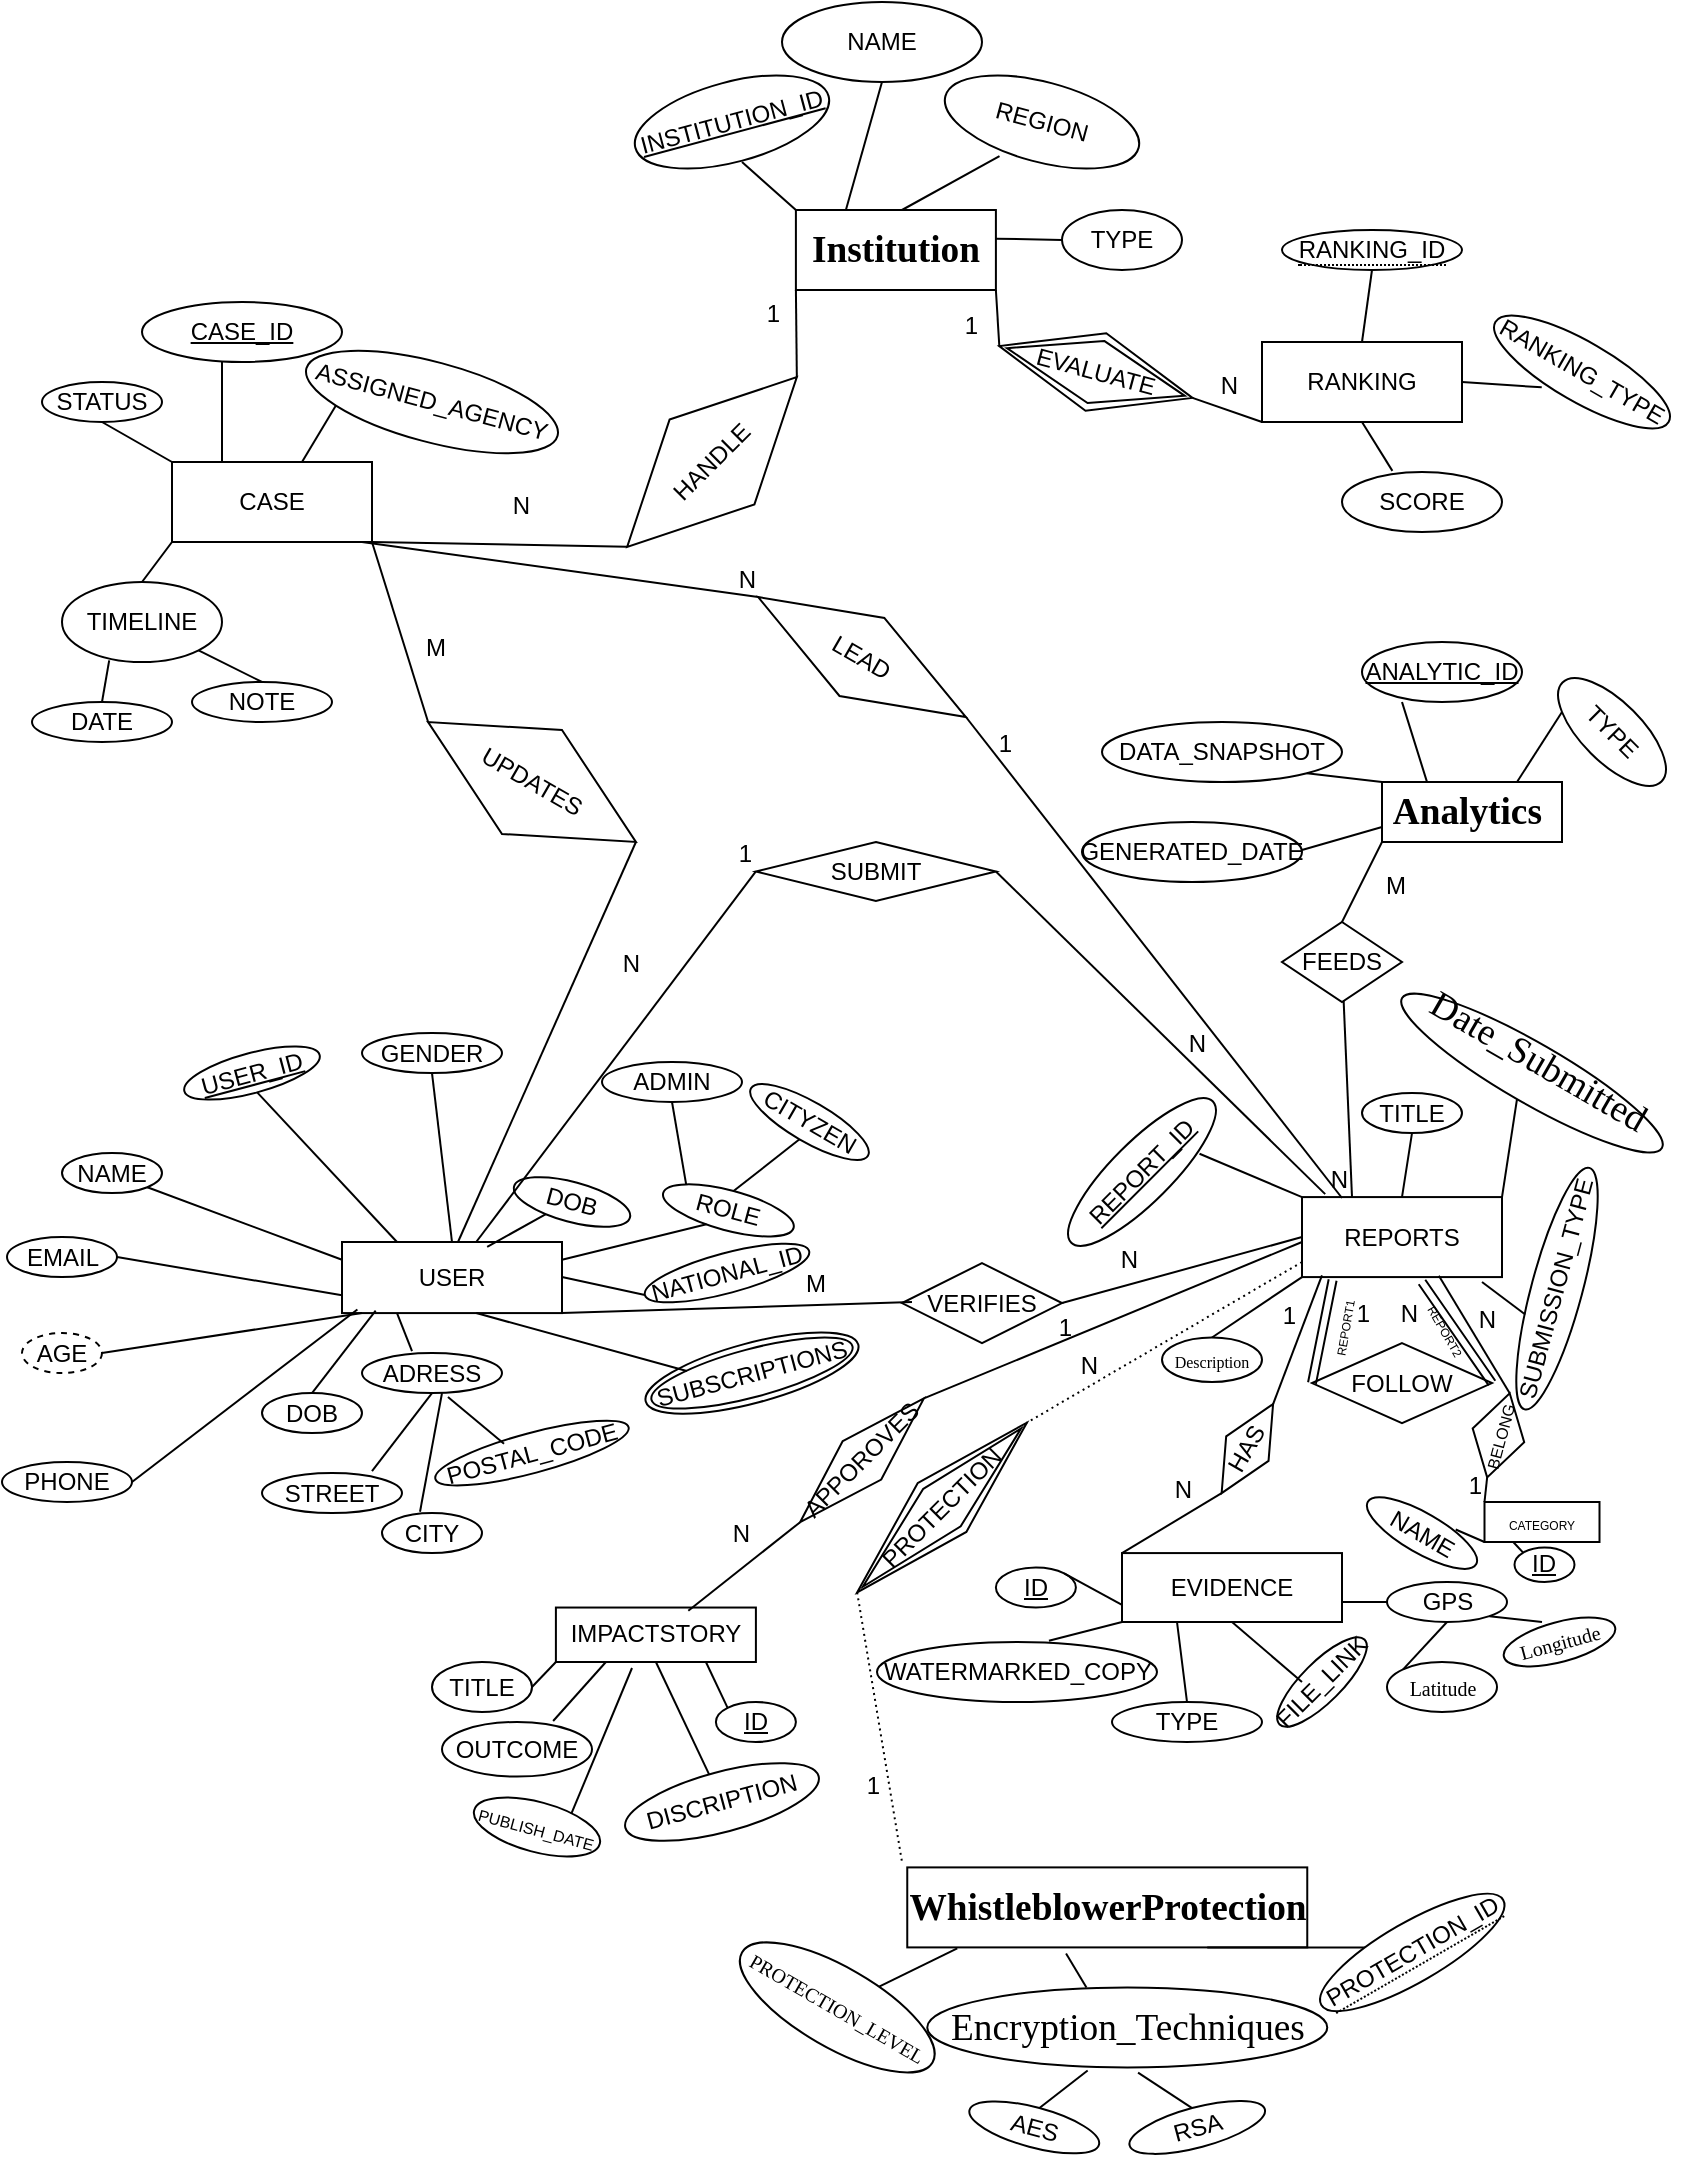<mxfile version="28.1.0">
  <diagram name="Page-1" id="yCXQ9Oidx16h1RXyqVqT">
    <mxGraphModel dx="1464" dy="596" grid="1" gridSize="10" guides="1" tooltips="1" connect="1" arrows="1" fold="1" page="1" pageScale="1" pageWidth="850" pageHeight="1100" math="0" shadow="0">
      <root>
        <mxCell id="0" />
        <mxCell id="1" parent="0" />
        <mxCell id="Zuvuwn8Xw8icW_HcA-dr-4" value="&lt;span id=&quot;docs-internal-guid-a5630eb6-7fff-48e8-3492-5715cc49be34&quot;&gt;&lt;span style=&quot;font-size: 14pt; font-family: &amp;quot;Times New Roman&amp;quot;, serif; color: rgb(0, 0, 0); background-color: transparent; font-weight: 700; font-variant-numeric: normal; font-variant-east-asian: normal; font-variant-alternates: normal; font-variant-position: normal; font-variant-emoji: normal; vertical-align: baseline; white-space-collapse: preserve;&quot;&gt;Institution&lt;/span&gt;&lt;/span&gt;" style="whiteSpace=wrap;html=1;align=center;" vertex="1" parent="1">
          <mxGeometry x="396.95" y="114" width="100" height="40" as="geometry" />
        </mxCell>
        <mxCell id="Zuvuwn8Xw8icW_HcA-dr-5" value="CASE" style="whiteSpace=wrap;html=1;align=center;" vertex="1" parent="1">
          <mxGeometry x="85" y="240" width="100" height="40" as="geometry" />
        </mxCell>
        <mxCell id="Zuvuwn8Xw8icW_HcA-dr-7" value="&lt;span id=&quot;docs-internal-guid-792160cb-7fff-7376-8f27-7b8e5bacf485&quot;&gt;&lt;span style=&quot;font-size: 14pt; font-family: &amp;quot;Times New Roman&amp;quot;, serif; color: rgb(0, 0, 0); background-color: transparent; font-weight: 700; font-variant-numeric: normal; font-variant-east-asian: normal; font-variant-alternates: normal; font-variant-position: normal; font-variant-emoji: normal; vertical-align: baseline; white-space-collapse: preserve;&quot;&gt;Analytics&lt;/span&gt;&lt;span style=&quot;font-size: 14pt; font-family: &amp;quot;Times New Roman&amp;quot;, serif; color: rgb(0, 0, 0); background-color: transparent; font-variant-numeric: normal; font-variant-east-asian: normal; font-variant-alternates: normal; font-variant-position: normal; font-variant-emoji: normal; vertical-align: baseline; white-space-collapse: preserve;&quot;&gt; &lt;/span&gt;&lt;/span&gt;" style="whiteSpace=wrap;html=1;align=center;" vertex="1" parent="1">
          <mxGeometry x="690" y="400" width="90" height="30" as="geometry" />
        </mxCell>
        <mxCell id="Zuvuwn8Xw8icW_HcA-dr-8" value="RANKING" style="whiteSpace=wrap;html=1;align=center;" vertex="1" parent="1">
          <mxGeometry x="630" y="180" width="100" height="40" as="geometry" />
        </mxCell>
        <mxCell id="Zuvuwn8Xw8icW_HcA-dr-10" value="REPORTS" style="whiteSpace=wrap;html=1;align=center;" vertex="1" parent="1">
          <mxGeometry x="650" y="607.54" width="100" height="40" as="geometry" />
        </mxCell>
        <mxCell id="Zuvuwn8Xw8icW_HcA-dr-12" value="CASE_ID" style="ellipse;whiteSpace=wrap;html=1;align=center;fontStyle=4;" vertex="1" parent="1">
          <mxGeometry x="70" y="160" width="100" height="30" as="geometry" />
        </mxCell>
        <mxCell id="Zuvuwn8Xw8icW_HcA-dr-166" value="USER" style="whiteSpace=wrap;html=1;align=center;" vertex="1" parent="1">
          <mxGeometry x="170" y="630" width="110" height="35.54" as="geometry" />
        </mxCell>
        <mxCell id="Zuvuwn8Xw8icW_HcA-dr-167" value="USER_ID" style="ellipse;whiteSpace=wrap;html=1;align=center;fontStyle=4;rotation=-15;" vertex="1" parent="1">
          <mxGeometry x="90" y="535.535" width="70" height="20" as="geometry" />
        </mxCell>
        <mxCell id="Zuvuwn8Xw8icW_HcA-dr-168" value="" style="endArrow=none;html=1;rounded=0;entryX=0.25;entryY=0;entryDx=0;entryDy=0;exitX=0.5;exitY=1;exitDx=0;exitDy=0;" edge="1" parent="1" target="Zuvuwn8Xw8icW_HcA-dr-166" source="Zuvuwn8Xw8icW_HcA-dr-167">
          <mxGeometry relative="1" as="geometry">
            <mxPoint x="180" y="605.535" as="sourcePoint" />
            <mxPoint x="340" y="605.535" as="targetPoint" />
          </mxGeometry>
        </mxCell>
        <mxCell id="Zuvuwn8Xw8icW_HcA-dr-169" value="NAME" style="ellipse;whiteSpace=wrap;html=1;align=center;" vertex="1" parent="1">
          <mxGeometry x="30" y="585.535" width="50" height="20" as="geometry" />
        </mxCell>
        <mxCell id="Zuvuwn8Xw8icW_HcA-dr-170" value="EMAIL" style="ellipse;whiteSpace=wrap;html=1;align=center;" vertex="1" parent="1">
          <mxGeometry x="2.5" y="627.535" width="55" height="20" as="geometry" />
        </mxCell>
        <mxCell id="Zuvuwn8Xw8icW_HcA-dr-171" value="PHONE" style="ellipse;whiteSpace=wrap;html=1;align=center;" vertex="1" parent="1">
          <mxGeometry y="739.995" width="65" height="20" as="geometry" />
        </mxCell>
        <mxCell id="Zuvuwn8Xw8icW_HcA-dr-172" value="DOB" style="ellipse;whiteSpace=wrap;html=1;align=center;" vertex="1" parent="1">
          <mxGeometry x="130" y="705.535" width="50" height="20" as="geometry" />
        </mxCell>
        <mxCell id="Zuvuwn8Xw8icW_HcA-dr-173" value="" style="endArrow=none;html=1;rounded=0;entryX=0;entryY=0.25;entryDx=0;entryDy=0;exitX=1;exitY=1;exitDx=0;exitDy=0;" edge="1" parent="1" target="Zuvuwn8Xw8icW_HcA-dr-166" source="Zuvuwn8Xw8icW_HcA-dr-169">
          <mxGeometry relative="1" as="geometry">
            <mxPoint x="160" y="627.535" as="sourcePoint" />
            <mxPoint x="320" y="627.535" as="targetPoint" />
          </mxGeometry>
        </mxCell>
        <mxCell id="Zuvuwn8Xw8icW_HcA-dr-174" value="" style="endArrow=none;html=1;rounded=0;exitX=1;exitY=0.5;exitDx=0;exitDy=0;entryX=0;entryY=0.75;entryDx=0;entryDy=0;" edge="1" parent="1" source="Zuvuwn8Xw8icW_HcA-dr-170" target="Zuvuwn8Xw8icW_HcA-dr-166">
          <mxGeometry relative="1" as="geometry">
            <mxPoint x="170" y="655.115" as="sourcePoint" />
            <mxPoint x="160" y="650" as="targetPoint" />
          </mxGeometry>
        </mxCell>
        <mxCell id="Zuvuwn8Xw8icW_HcA-dr-175" value="" style="endArrow=none;html=1;rounded=0;exitX=1;exitY=0.5;exitDx=0;exitDy=0;entryX=0.07;entryY=0.949;entryDx=0;entryDy=0;entryPerimeter=0;" edge="1" parent="1" source="Zuvuwn8Xw8icW_HcA-dr-171" target="Zuvuwn8Xw8icW_HcA-dr-166">
          <mxGeometry relative="1" as="geometry">
            <mxPoint x="165" y="685.115" as="sourcePoint" />
            <mxPoint x="170" y="666" as="targetPoint" />
          </mxGeometry>
        </mxCell>
        <mxCell id="Zuvuwn8Xw8icW_HcA-dr-176" value="" style="endArrow=none;html=1;rounded=0;exitX=0.5;exitY=0;exitDx=0;exitDy=0;entryX=0.153;entryY=0.966;entryDx=0;entryDy=0;entryPerimeter=0;" edge="1" parent="1" source="Zuvuwn8Xw8icW_HcA-dr-172" target="Zuvuwn8Xw8icW_HcA-dr-166">
          <mxGeometry relative="1" as="geometry">
            <mxPoint x="130" y="695.535" as="sourcePoint" />
            <mxPoint x="200" y="675.535" as="targetPoint" />
          </mxGeometry>
        </mxCell>
        <mxCell id="Zuvuwn8Xw8icW_HcA-dr-177" value="ADRESS" style="ellipse;whiteSpace=wrap;html=1;align=center;" vertex="1" parent="1">
          <mxGeometry x="180" y="685.535" width="70" height="20" as="geometry" />
        </mxCell>
        <mxCell id="Zuvuwn8Xw8icW_HcA-dr-178" value="" style="endArrow=none;html=1;rounded=0;entryX=0.25;entryY=1;entryDx=0;entryDy=0;" edge="1" parent="1" target="Zuvuwn8Xw8icW_HcA-dr-166">
          <mxGeometry relative="1" as="geometry">
            <mxPoint x="205" y="684.535" as="sourcePoint" />
            <mxPoint x="380" y="675.535" as="targetPoint" />
          </mxGeometry>
        </mxCell>
        <mxCell id="Zuvuwn8Xw8icW_HcA-dr-179" value="NATIONAL_ID" style="ellipse;whiteSpace=wrap;html=1;align=center;rotation=-15;" vertex="1" parent="1">
          <mxGeometry x="320" y="635.535" width="85" height="20" as="geometry" />
        </mxCell>
        <mxCell id="Zuvuwn8Xw8icW_HcA-dr-180" value="DOB" style="ellipse;whiteSpace=wrap;html=1;align=center;rotation=15;" vertex="1" parent="1">
          <mxGeometry x="255" y="599.995" width="60" height="20" as="geometry" />
        </mxCell>
        <mxCell id="Zuvuwn8Xw8icW_HcA-dr-181" value="CITY" style="ellipse;whiteSpace=wrap;html=1;align=center;" vertex="1" parent="1">
          <mxGeometry x="190" y="765.535" width="50" height="20" as="geometry" />
        </mxCell>
        <mxCell id="Zuvuwn8Xw8icW_HcA-dr-182" value="STREET" style="ellipse;whiteSpace=wrap;html=1;align=center;" vertex="1" parent="1">
          <mxGeometry x="130" y="745.535" width="70" height="20" as="geometry" />
        </mxCell>
        <mxCell id="Zuvuwn8Xw8icW_HcA-dr-183" value="POSTAL_CODE" style="ellipse;whiteSpace=wrap;html=1;align=center;rotation=-15;" vertex="1" parent="1">
          <mxGeometry x="215" y="725.535" width="100" height="20" as="geometry" />
        </mxCell>
        <mxCell id="Zuvuwn8Xw8icW_HcA-dr-184" value="" style="endArrow=none;html=1;rounded=0;entryX=0.5;entryY=1;entryDx=0;entryDy=0;" edge="1" parent="1" target="Zuvuwn8Xw8icW_HcA-dr-177">
          <mxGeometry relative="1" as="geometry">
            <mxPoint x="185" y="744.535" as="sourcePoint" />
            <mxPoint x="345" y="744.535" as="targetPoint" />
          </mxGeometry>
        </mxCell>
        <mxCell id="Zuvuwn8Xw8icW_HcA-dr-185" value="" style="endArrow=none;html=1;rounded=0;entryX=0.377;entryY=0.093;entryDx=0;entryDy=0;entryPerimeter=0;exitX=0.614;exitY=1.1;exitDx=0;exitDy=0;exitPerimeter=0;" edge="1" parent="1" source="Zuvuwn8Xw8icW_HcA-dr-177" target="Zuvuwn8Xw8icW_HcA-dr-183">
          <mxGeometry relative="1" as="geometry">
            <mxPoint x="230" y="715.035" as="sourcePoint" />
            <mxPoint x="390" y="715.035" as="targetPoint" />
          </mxGeometry>
        </mxCell>
        <mxCell id="Zuvuwn8Xw8icW_HcA-dr-186" value="" style="endArrow=none;html=1;rounded=0;entryX=0.38;entryY=-0.033;entryDx=0;entryDy=0;entryPerimeter=0;" edge="1" parent="1" target="Zuvuwn8Xw8icW_HcA-dr-181">
          <mxGeometry relative="1" as="geometry">
            <mxPoint x="220" y="705.535" as="sourcePoint" />
            <mxPoint x="370" y="715.035" as="targetPoint" />
          </mxGeometry>
        </mxCell>
        <mxCell id="Zuvuwn8Xw8icW_HcA-dr-187" value="SUBSCRIPTIONS" style="ellipse;shape=doubleEllipse;margin=3;whiteSpace=wrap;html=1;align=center;rotation=-15;" vertex="1" parent="1">
          <mxGeometry x="320" y="680.535" width="110" height="30" as="geometry" />
        </mxCell>
        <mxCell id="Zuvuwn8Xw8icW_HcA-dr-188" value="" style="endArrow=none;html=1;rounded=0;entryX=0.216;entryY=0.186;entryDx=0;entryDy=0;entryPerimeter=0;exitX=0.61;exitY=1;exitDx=0;exitDy=0;exitPerimeter=0;" edge="1" parent="1" source="Zuvuwn8Xw8icW_HcA-dr-166" target="Zuvuwn8Xw8icW_HcA-dr-187">
          <mxGeometry relative="1" as="geometry">
            <mxPoint x="250" y="667.535" as="sourcePoint" />
            <mxPoint x="410" y="667.535" as="targetPoint" />
          </mxGeometry>
        </mxCell>
        <mxCell id="Zuvuwn8Xw8icW_HcA-dr-189" value="" style="endArrow=none;html=1;rounded=0;entryX=0.66;entryY=0.068;entryDx=0;entryDy=0;entryPerimeter=0;exitX=0.316;exitY=0.962;exitDx=0;exitDy=0;exitPerimeter=0;" edge="1" parent="1" source="Zuvuwn8Xw8icW_HcA-dr-180" target="Zuvuwn8Xw8icW_HcA-dr-166">
          <mxGeometry relative="1" as="geometry">
            <mxPoint x="240" y="595.535" as="sourcePoint" />
            <mxPoint x="395" y="575.535" as="targetPoint" />
            <Array as="points" />
          </mxGeometry>
        </mxCell>
        <mxCell id="Zuvuwn8Xw8icW_HcA-dr-190" value="" style="endArrow=none;html=1;rounded=0;entryX=0;entryY=0.5;entryDx=0;entryDy=0;" edge="1" parent="1" target="Zuvuwn8Xw8icW_HcA-dr-179">
          <mxGeometry relative="1" as="geometry">
            <mxPoint x="280" y="647.535" as="sourcePoint" />
            <mxPoint x="430" y="647.535" as="targetPoint" />
          </mxGeometry>
        </mxCell>
        <mxCell id="Zuvuwn8Xw8icW_HcA-dr-191" value="ROLE" style="ellipse;whiteSpace=wrap;html=1;align=center;rotation=15;" vertex="1" parent="1">
          <mxGeometry x="329.45" y="604.2" width="67.5" height="20" as="geometry" />
        </mxCell>
        <mxCell id="Zuvuwn8Xw8icW_HcA-dr-192" value="" style="endArrow=none;html=1;rounded=0;entryX=0.37;entryY=0.978;entryDx=0;entryDy=0;entryPerimeter=0;exitX=1;exitY=0.25;exitDx=0;exitDy=0;" edge="1" parent="1" source="Zuvuwn8Xw8icW_HcA-dr-166" target="Zuvuwn8Xw8icW_HcA-dr-191">
          <mxGeometry relative="1" as="geometry">
            <mxPoint x="290" y="624.945" as="sourcePoint" />
            <mxPoint x="450" y="624.945" as="targetPoint" />
          </mxGeometry>
        </mxCell>
        <mxCell id="Zuvuwn8Xw8icW_HcA-dr-193" value="" style="endArrow=none;html=1;rounded=0;entryX=0.5;entryY=1;entryDx=0;entryDy=0;exitX=0.5;exitY=0;exitDx=0;exitDy=0;" edge="1" parent="1" target="Zuvuwn8Xw8icW_HcA-dr-195" source="Zuvuwn8Xw8icW_HcA-dr-191">
          <mxGeometry relative="1" as="geometry">
            <mxPoint x="370" y="600" as="sourcePoint" />
            <mxPoint x="475" y="575.535" as="targetPoint" />
          </mxGeometry>
        </mxCell>
        <mxCell id="Zuvuwn8Xw8icW_HcA-dr-194" value="" style="endArrow=none;html=1;rounded=0;entryX=0;entryY=0;entryDx=0;entryDy=0;exitX=0.5;exitY=1;exitDx=0;exitDy=0;" edge="1" parent="1" target="Zuvuwn8Xw8icW_HcA-dr-191" source="Zuvuwn8Xw8icW_HcA-dr-196">
          <mxGeometry relative="1" as="geometry">
            <mxPoint x="300" y="555.535" as="sourcePoint" />
            <mxPoint x="300" y="565.535" as="targetPoint" />
          </mxGeometry>
        </mxCell>
        <mxCell id="Zuvuwn8Xw8icW_HcA-dr-195" value="CITYZEN" style="ellipse;whiteSpace=wrap;html=1;align=center;rotation=30;" vertex="1" parent="1">
          <mxGeometry x="370" y="559.995" width="67.5" height="20" as="geometry" />
        </mxCell>
        <mxCell id="Zuvuwn8Xw8icW_HcA-dr-196" value="ADMIN" style="ellipse;whiteSpace=wrap;html=1;align=center;" vertex="1" parent="1">
          <mxGeometry x="300" y="540" width="70" height="20" as="geometry" />
        </mxCell>
        <mxCell id="Zuvuwn8Xw8icW_HcA-dr-197" value="GENDER" style="ellipse;whiteSpace=wrap;html=1;align=center;" vertex="1" parent="1">
          <mxGeometry x="180" y="525.535" width="70" height="20" as="geometry" />
        </mxCell>
        <mxCell id="Zuvuwn8Xw8icW_HcA-dr-198" value="" style="endArrow=none;html=1;rounded=0;entryX=0.5;entryY=0;entryDx=0;entryDy=0;exitX=0.5;exitY=1;exitDx=0;exitDy=0;" edge="1" parent="1" target="Zuvuwn8Xw8icW_HcA-dr-166" source="Zuvuwn8Xw8icW_HcA-dr-197">
          <mxGeometry relative="1" as="geometry">
            <mxPoint x="220" y="575.535" as="sourcePoint" />
            <mxPoint x="230" y="615.535" as="targetPoint" />
          </mxGeometry>
        </mxCell>
        <mxCell id="Zuvuwn8Xw8icW_HcA-dr-199" value="AGE" style="ellipse;whiteSpace=wrap;html=1;align=center;dashed=1;" vertex="1" parent="1">
          <mxGeometry x="10" y="675.535" width="40" height="20" as="geometry" />
        </mxCell>
        <mxCell id="Zuvuwn8Xw8icW_HcA-dr-200" value="" style="endArrow=none;html=1;rounded=0;exitX=1;exitY=0.5;exitDx=0;exitDy=0;" edge="1" parent="1" source="Zuvuwn8Xw8icW_HcA-dr-199">
          <mxGeometry relative="1" as="geometry">
            <mxPoint x="60" y="690" as="sourcePoint" />
            <mxPoint x="180" y="665.535" as="targetPoint" />
          </mxGeometry>
        </mxCell>
        <mxCell id="Zuvuwn8Xw8icW_HcA-dr-212" value="STATUS" style="ellipse;whiteSpace=wrap;html=1;align=center;" vertex="1" parent="1">
          <mxGeometry x="20" y="200" width="60" height="20" as="geometry" />
        </mxCell>
        <mxCell id="Zuvuwn8Xw8icW_HcA-dr-213" value="" style="endArrow=none;html=1;rounded=0;entryX=0;entryY=0;entryDx=0;entryDy=0;" edge="1" parent="1" target="Zuvuwn8Xw8icW_HcA-dr-5">
          <mxGeometry relative="1" as="geometry">
            <mxPoint x="50" y="220" as="sourcePoint" />
            <mxPoint x="210" y="220" as="targetPoint" />
          </mxGeometry>
        </mxCell>
        <mxCell id="Zuvuwn8Xw8icW_HcA-dr-214" value="" style="endArrow=none;html=1;rounded=0;entryX=0.25;entryY=0;entryDx=0;entryDy=0;" edge="1" parent="1" target="Zuvuwn8Xw8icW_HcA-dr-5">
          <mxGeometry relative="1" as="geometry">
            <mxPoint x="110" y="190" as="sourcePoint" />
            <mxPoint x="270" y="190" as="targetPoint" />
          </mxGeometry>
        </mxCell>
        <mxCell id="Zuvuwn8Xw8icW_HcA-dr-215" value="TIMELINE" style="ellipse;whiteSpace=wrap;html=1;align=center;" vertex="1" parent="1">
          <mxGeometry x="30" y="300" width="80" height="40" as="geometry" />
        </mxCell>
        <mxCell id="Zuvuwn8Xw8icW_HcA-dr-216" value="DATE" style="ellipse;whiteSpace=wrap;html=1;align=center;" vertex="1" parent="1">
          <mxGeometry x="15" y="360" width="70" height="20" as="geometry" />
        </mxCell>
        <mxCell id="Zuvuwn8Xw8icW_HcA-dr-217" value="NOTE" style="ellipse;whiteSpace=wrap;html=1;align=center;" vertex="1" parent="1">
          <mxGeometry x="95" y="350" width="70" height="20" as="geometry" />
        </mxCell>
        <mxCell id="Zuvuwn8Xw8icW_HcA-dr-218" value="" style="endArrow=none;html=1;rounded=0;entryX=0.5;entryY=0;entryDx=0;entryDy=0;exitX=0.295;exitY=0.98;exitDx=0;exitDy=0;exitPerimeter=0;" edge="1" parent="1" source="Zuvuwn8Xw8icW_HcA-dr-215" target="Zuvuwn8Xw8icW_HcA-dr-216">
          <mxGeometry relative="1" as="geometry">
            <mxPoint x="65" y="340" as="sourcePoint" />
            <mxPoint x="225" y="340" as="targetPoint" />
          </mxGeometry>
        </mxCell>
        <mxCell id="Zuvuwn8Xw8icW_HcA-dr-219" value="" style="endArrow=none;html=1;rounded=0;entryX=0.5;entryY=0;entryDx=0;entryDy=0;exitX=1;exitY=1;exitDx=0;exitDy=0;" edge="1" parent="1" source="Zuvuwn8Xw8icW_HcA-dr-215" target="Zuvuwn8Xw8icW_HcA-dr-217">
          <mxGeometry relative="1" as="geometry">
            <mxPoint x="110" y="340" as="sourcePoint" />
            <mxPoint x="270" y="340" as="targetPoint" />
          </mxGeometry>
        </mxCell>
        <mxCell id="Zuvuwn8Xw8icW_HcA-dr-220" value="" style="endArrow=none;html=1;rounded=0;entryX=0;entryY=1;entryDx=0;entryDy=0;" edge="1" parent="1" target="Zuvuwn8Xw8icW_HcA-dr-5">
          <mxGeometry relative="1" as="geometry">
            <mxPoint x="70" y="300" as="sourcePoint" />
            <mxPoint x="230" y="300" as="targetPoint" />
          </mxGeometry>
        </mxCell>
        <mxCell id="Zuvuwn8Xw8icW_HcA-dr-222" value="ASSIGNED_AGENCY" style="ellipse;whiteSpace=wrap;html=1;align=center;rotation=15;" vertex="1" parent="1">
          <mxGeometry x="150" y="190" width="130" height="40" as="geometry" />
        </mxCell>
        <mxCell id="Zuvuwn8Xw8icW_HcA-dr-223" value="" style="endArrow=none;html=1;rounded=0;entryX=0;entryY=1;entryDx=0;entryDy=0;" edge="1" parent="1" target="Zuvuwn8Xw8icW_HcA-dr-222">
          <mxGeometry relative="1" as="geometry">
            <mxPoint x="150" y="240" as="sourcePoint" />
            <mxPoint x="185" y="210" as="targetPoint" />
          </mxGeometry>
        </mxCell>
        <mxCell id="Zuvuwn8Xw8icW_HcA-dr-224" value="UPDATES" style="shape=rhombus;perimeter=rhombusPerimeter;whiteSpace=wrap;html=1;align=center;rotation=30;" vertex="1" parent="1">
          <mxGeometry x="205" y="370" width="120" height="60" as="geometry" />
        </mxCell>
        <mxCell id="Zuvuwn8Xw8icW_HcA-dr-225" value="" style="endArrow=none;html=1;rounded=0;entryX=1;entryY=1;entryDx=0;entryDy=0;exitX=0;exitY=0.5;exitDx=0;exitDy=0;" edge="1" parent="1" source="Zuvuwn8Xw8icW_HcA-dr-224" target="Zuvuwn8Xw8icW_HcA-dr-5">
          <mxGeometry relative="1" as="geometry">
            <mxPoint x="209.998" y="359.0" as="sourcePoint" />
            <mxPoint x="170" y="280" as="targetPoint" />
          </mxGeometry>
        </mxCell>
        <mxCell id="Zuvuwn8Xw8icW_HcA-dr-226" value="M" style="resizable=0;html=1;whiteSpace=wrap;align=left;verticalAlign=bottom;" connectable="0" vertex="1" parent="Zuvuwn8Xw8icW_HcA-dr-225">
          <mxGeometry x="-1" relative="1" as="geometry">
            <mxPoint x="-3" y="-29" as="offset" />
          </mxGeometry>
        </mxCell>
        <mxCell id="Zuvuwn8Xw8icW_HcA-dr-229" value="" style="endArrow=none;html=1;rounded=0;entryX=1;entryY=0.5;entryDx=0;entryDy=0;" edge="1" parent="1" target="Zuvuwn8Xw8icW_HcA-dr-224">
          <mxGeometry relative="1" as="geometry">
            <mxPoint x="228" y="630" as="sourcePoint" />
            <mxPoint x="320.002" y="435.54" as="targetPoint" />
          </mxGeometry>
        </mxCell>
        <mxCell id="Zuvuwn8Xw8icW_HcA-dr-231" value="N" style="resizable=0;html=1;whiteSpace=wrap;align=right;verticalAlign=bottom;" connectable="0" vertex="1" parent="Zuvuwn8Xw8icW_HcA-dr-229">
          <mxGeometry x="1" relative="1" as="geometry">
            <mxPoint x="3" y="70" as="offset" />
          </mxGeometry>
        </mxCell>
        <mxCell id="Zuvuwn8Xw8icW_HcA-dr-232" value="INSTITUTION_ID" style="ellipse;whiteSpace=wrap;html=1;align=center;fontStyle=4;rotation=-15;" vertex="1" parent="1">
          <mxGeometry x="315" y="50" width="100" height="40" as="geometry" />
        </mxCell>
        <mxCell id="Zuvuwn8Xw8icW_HcA-dr-233" value="" style="endArrow=none;html=1;rounded=0;entryX=0;entryY=0;entryDx=0;entryDy=0;" edge="1" parent="1" target="Zuvuwn8Xw8icW_HcA-dr-4">
          <mxGeometry relative="1" as="geometry">
            <mxPoint x="370" y="90" as="sourcePoint" />
            <mxPoint x="400" y="110" as="targetPoint" />
          </mxGeometry>
        </mxCell>
        <mxCell id="Zuvuwn8Xw8icW_HcA-dr-234" value="REGION" style="ellipse;whiteSpace=wrap;html=1;align=center;rotation=15;" vertex="1" parent="1">
          <mxGeometry x="470" y="50" width="100" height="40" as="geometry" />
        </mxCell>
        <mxCell id="Zuvuwn8Xw8icW_HcA-dr-235" value="" style="endArrow=none;html=1;rounded=0;entryX=0.339;entryY=1.051;entryDx=0;entryDy=0;entryPerimeter=0;" edge="1" parent="1" target="Zuvuwn8Xw8icW_HcA-dr-234">
          <mxGeometry relative="1" as="geometry">
            <mxPoint x="450" y="114" as="sourcePoint" />
            <mxPoint x="610" y="114" as="targetPoint" />
          </mxGeometry>
        </mxCell>
        <mxCell id="Zuvuwn8Xw8icW_HcA-dr-236" value="NAME" style="ellipse;whiteSpace=wrap;html=1;align=center;" vertex="1" parent="1">
          <mxGeometry x="390" y="10" width="100" height="40" as="geometry" />
        </mxCell>
        <mxCell id="Zuvuwn8Xw8icW_HcA-dr-237" value="" style="endArrow=none;html=1;rounded=0;entryX=0.25;entryY=0;entryDx=0;entryDy=0;exitX=0.5;exitY=1;exitDx=0;exitDy=0;" edge="1" parent="1" source="Zuvuwn8Xw8icW_HcA-dr-236" target="Zuvuwn8Xw8icW_HcA-dr-4">
          <mxGeometry relative="1" as="geometry">
            <mxPoint x="425" y="48.67" as="sourcePoint" />
            <mxPoint x="585" y="48.67" as="targetPoint" />
          </mxGeometry>
        </mxCell>
        <mxCell id="Zuvuwn8Xw8icW_HcA-dr-239" value="TYPE" style="ellipse;whiteSpace=wrap;html=1;align=center;" vertex="1" parent="1">
          <mxGeometry x="530" y="114" width="60" height="30" as="geometry" />
        </mxCell>
        <mxCell id="Zuvuwn8Xw8icW_HcA-dr-240" value="" style="endArrow=none;html=1;rounded=0;entryX=0;entryY=0.5;entryDx=0;entryDy=0;" edge="1" parent="1" target="Zuvuwn8Xw8icW_HcA-dr-239">
          <mxGeometry relative="1" as="geometry">
            <mxPoint x="496.95" y="128.33" as="sourcePoint" />
            <mxPoint x="656.95" y="128.33" as="targetPoint" />
          </mxGeometry>
        </mxCell>
        <mxCell id="Zuvuwn8Xw8icW_HcA-dr-241" value="HANDLE" style="shape=rhombus;perimeter=rhombusPerimeter;whiteSpace=wrap;html=1;align=center;rotation=-45;" vertex="1" parent="1">
          <mxGeometry x="295" y="210" width="120" height="60" as="geometry" />
        </mxCell>
        <mxCell id="Zuvuwn8Xw8icW_HcA-dr-244" value="" style="endArrow=none;html=1;rounded=0;exitX=1;exitY=1;exitDx=0;exitDy=0;entryX=0;entryY=0.5;entryDx=0;entryDy=0;" edge="1" parent="1" source="Zuvuwn8Xw8icW_HcA-dr-5" target="Zuvuwn8Xw8icW_HcA-dr-241">
          <mxGeometry relative="1" as="geometry">
            <mxPoint x="300" y="240" as="sourcePoint" />
            <mxPoint x="460" y="240" as="targetPoint" />
          </mxGeometry>
        </mxCell>
        <mxCell id="Zuvuwn8Xw8icW_HcA-dr-245" value="N" style="resizable=0;html=1;whiteSpace=wrap;align=right;verticalAlign=bottom;" connectable="0" vertex="1" parent="Zuvuwn8Xw8icW_HcA-dr-244">
          <mxGeometry x="1" relative="1" as="geometry">
            <mxPoint x="-47" y="-12" as="offset" />
          </mxGeometry>
        </mxCell>
        <mxCell id="Zuvuwn8Xw8icW_HcA-dr-248" value="" style="endArrow=none;html=1;rounded=0;exitX=0;exitY=1;exitDx=0;exitDy=0;entryX=1;entryY=0.5;entryDx=0;entryDy=0;" edge="1" parent="1" source="Zuvuwn8Xw8icW_HcA-dr-4" target="Zuvuwn8Xw8icW_HcA-dr-241">
          <mxGeometry relative="1" as="geometry">
            <mxPoint x="300" y="240" as="sourcePoint" />
            <mxPoint x="460" y="240" as="targetPoint" />
          </mxGeometry>
        </mxCell>
        <mxCell id="Zuvuwn8Xw8icW_HcA-dr-249" value="1" style="resizable=0;html=1;whiteSpace=wrap;align=right;verticalAlign=bottom;" connectable="0" vertex="1" parent="Zuvuwn8Xw8icW_HcA-dr-248">
          <mxGeometry x="1" relative="1" as="geometry">
            <mxPoint x="-7" y="-23" as="offset" />
          </mxGeometry>
        </mxCell>
        <mxCell id="Zuvuwn8Xw8icW_HcA-dr-251" value="&lt;span style=&quot;border-bottom: 1px dotted&quot;&gt;RANKING_ID&lt;/span&gt;" style="ellipse;whiteSpace=wrap;html=1;align=center;" vertex="1" parent="1">
          <mxGeometry x="640" y="124" width="90" height="20" as="geometry" />
        </mxCell>
        <mxCell id="Zuvuwn8Xw8icW_HcA-dr-252" value="RANKING_TYPE" style="ellipse;whiteSpace=wrap;html=1;align=center;rotation=30;" vertex="1" parent="1">
          <mxGeometry x="740" y="180" width="100" height="30" as="geometry" />
        </mxCell>
        <mxCell id="Zuvuwn8Xw8icW_HcA-dr-255" value="" style="endArrow=none;html=1;rounded=0;entryX=0.5;entryY=1;entryDx=0;entryDy=0;exitX=0.5;exitY=0;exitDx=0;exitDy=0;" edge="1" parent="1" source="Zuvuwn8Xw8icW_HcA-dr-8" target="Zuvuwn8Xw8icW_HcA-dr-251">
          <mxGeometry relative="1" as="geometry">
            <mxPoint x="630" y="170" as="sourcePoint" />
            <mxPoint x="790" y="170" as="targetPoint" />
          </mxGeometry>
        </mxCell>
        <mxCell id="Zuvuwn8Xw8icW_HcA-dr-256" value="" style="endArrow=none;html=1;rounded=0;entryX=0.364;entryY=1.057;entryDx=0;entryDy=0;entryPerimeter=0;exitX=1;exitY=0.5;exitDx=0;exitDy=0;" edge="1" parent="1" source="Zuvuwn8Xw8icW_HcA-dr-8" target="Zuvuwn8Xw8icW_HcA-dr-252">
          <mxGeometry relative="1" as="geometry">
            <mxPoint x="610" y="280" as="sourcePoint" />
            <mxPoint x="770" y="280" as="targetPoint" />
          </mxGeometry>
        </mxCell>
        <mxCell id="Zuvuwn8Xw8icW_HcA-dr-261" value="SCORE" style="ellipse;whiteSpace=wrap;html=1;align=center;" vertex="1" parent="1">
          <mxGeometry x="670" y="245" width="80" height="30" as="geometry" />
        </mxCell>
        <mxCell id="Zuvuwn8Xw8icW_HcA-dr-263" value="" style="endArrow=none;html=1;rounded=0;entryX=0.315;entryY=-0.019;entryDx=0;entryDy=0;entryPerimeter=0;exitX=0.5;exitY=1;exitDx=0;exitDy=0;" edge="1" parent="1" source="Zuvuwn8Xw8icW_HcA-dr-8" target="Zuvuwn8Xw8icW_HcA-dr-261">
          <mxGeometry relative="1" as="geometry">
            <mxPoint x="520" y="180" as="sourcePoint" />
            <mxPoint x="680" y="180" as="targetPoint" />
          </mxGeometry>
        </mxCell>
        <mxCell id="Zuvuwn8Xw8icW_HcA-dr-264" value="EVALUATE" style="shape=rhombus;double=1;perimeter=rhombusPerimeter;whiteSpace=wrap;html=1;align=center;rotation=15;" vertex="1" parent="1">
          <mxGeometry x="496.95" y="174.91" width="100" height="40.17" as="geometry" />
        </mxCell>
        <mxCell id="Zuvuwn8Xw8icW_HcA-dr-265" value="" style="endArrow=none;html=1;rounded=0;exitX=0;exitY=0.5;exitDx=0;exitDy=0;entryX=1;entryY=1;entryDx=0;entryDy=0;" edge="1" parent="1" source="Zuvuwn8Xw8icW_HcA-dr-264" target="Zuvuwn8Xw8icW_HcA-dr-4">
          <mxGeometry relative="1" as="geometry">
            <mxPoint x="520" y="180" as="sourcePoint" />
            <mxPoint x="680" y="180" as="targetPoint" />
          </mxGeometry>
        </mxCell>
        <mxCell id="Zuvuwn8Xw8icW_HcA-dr-266" value="1" style="resizable=0;html=1;whiteSpace=wrap;align=right;verticalAlign=bottom;" connectable="0" vertex="1" parent="Zuvuwn8Xw8icW_HcA-dr-265">
          <mxGeometry x="1" relative="1" as="geometry">
            <mxPoint x="-7" y="26" as="offset" />
          </mxGeometry>
        </mxCell>
        <mxCell id="Zuvuwn8Xw8icW_HcA-dr-267" value="" style="endArrow=none;html=1;rounded=0;exitX=1;exitY=0.5;exitDx=0;exitDy=0;entryX=0;entryY=1;entryDx=0;entryDy=0;" edge="1" parent="1" source="Zuvuwn8Xw8icW_HcA-dr-264" target="Zuvuwn8Xw8icW_HcA-dr-8">
          <mxGeometry relative="1" as="geometry">
            <mxPoint x="520" y="180" as="sourcePoint" />
            <mxPoint x="680" y="180" as="targetPoint" />
          </mxGeometry>
        </mxCell>
        <mxCell id="Zuvuwn8Xw8icW_HcA-dr-268" value="N" style="resizable=0;html=1;whiteSpace=wrap;align=right;verticalAlign=bottom;" connectable="0" vertex="1" parent="Zuvuwn8Xw8icW_HcA-dr-267">
          <mxGeometry x="1" relative="1" as="geometry">
            <mxPoint x="-11" y="-10" as="offset" />
          </mxGeometry>
        </mxCell>
        <mxCell id="Zuvuwn8Xw8icW_HcA-dr-270" value="ANALYTIC_ID" style="ellipse;whiteSpace=wrap;html=1;align=center;fontStyle=4;" vertex="1" parent="1">
          <mxGeometry x="680" y="330" width="80" height="30" as="geometry" />
        </mxCell>
        <mxCell id="Zuvuwn8Xw8icW_HcA-dr-271" value="TYPE" style="ellipse;whiteSpace=wrap;html=1;align=center;rotation=45;" vertex="1" parent="1">
          <mxGeometry x="770" y="360" width="70" height="30" as="geometry" />
        </mxCell>
        <mxCell id="Zuvuwn8Xw8icW_HcA-dr-272" value="" style="endArrow=none;html=1;rounded=0;entryX=0.25;entryY=0;entryDx=0;entryDy=0;" edge="1" parent="1" target="Zuvuwn8Xw8icW_HcA-dr-7">
          <mxGeometry relative="1" as="geometry">
            <mxPoint x="700" y="360" as="sourcePoint" />
            <mxPoint x="860" y="360" as="targetPoint" />
          </mxGeometry>
        </mxCell>
        <mxCell id="Zuvuwn8Xw8icW_HcA-dr-274" value="" style="endArrow=none;html=1;rounded=0;exitX=0.75;exitY=0;exitDx=0;exitDy=0;entryX=0;entryY=1;entryDx=0;entryDy=0;" edge="1" parent="1" source="Zuvuwn8Xw8icW_HcA-dr-7" target="Zuvuwn8Xw8icW_HcA-dr-271">
          <mxGeometry relative="1" as="geometry">
            <mxPoint x="640" y="380" as="sourcePoint" />
            <mxPoint x="800" y="380" as="targetPoint" />
          </mxGeometry>
        </mxCell>
        <mxCell id="Zuvuwn8Xw8icW_HcA-dr-275" value="DATA_SNAPSHOT" style="ellipse;whiteSpace=wrap;html=1;align=center;" vertex="1" parent="1">
          <mxGeometry x="550" y="370" width="120" height="30" as="geometry" />
        </mxCell>
        <mxCell id="Zuvuwn8Xw8icW_HcA-dr-276" value="GENERATED_DATE" style="ellipse;whiteSpace=wrap;html=1;align=center;" vertex="1" parent="1">
          <mxGeometry x="540" y="420" width="110" height="30" as="geometry" />
        </mxCell>
        <mxCell id="Zuvuwn8Xw8icW_HcA-dr-277" value="" style="endArrow=none;html=1;rounded=0;entryX=0;entryY=0;entryDx=0;entryDy=0;exitX=1;exitY=1;exitDx=0;exitDy=0;" edge="1" parent="1" source="Zuvuwn8Xw8icW_HcA-dr-275" target="Zuvuwn8Xw8icW_HcA-dr-7">
          <mxGeometry relative="1" as="geometry">
            <mxPoint x="640" y="390" as="sourcePoint" />
            <mxPoint x="800" y="390" as="targetPoint" />
          </mxGeometry>
        </mxCell>
        <mxCell id="Zuvuwn8Xw8icW_HcA-dr-278" value="" style="endArrow=none;html=1;rounded=0;entryX=0;entryY=0.75;entryDx=0;entryDy=0;" edge="1" parent="1" target="Zuvuwn8Xw8icW_HcA-dr-7">
          <mxGeometry relative="1" as="geometry">
            <mxPoint x="650" y="434" as="sourcePoint" />
            <mxPoint x="815" y="434.33" as="targetPoint" />
          </mxGeometry>
        </mxCell>
        <mxCell id="Zuvuwn8Xw8icW_HcA-dr-280" value="REPORT_ID" style="ellipse;whiteSpace=wrap;html=1;align=center;fontStyle=4;rotation=-45;" vertex="1" parent="1">
          <mxGeometry x="520" y="580" width="100" height="30" as="geometry" />
        </mxCell>
        <mxCell id="Zuvuwn8Xw8icW_HcA-dr-281" value="SUBMISSION_TYPE" style="ellipse;whiteSpace=wrap;html=1;align=center;rotation=-75;" vertex="1" parent="1">
          <mxGeometry x="715" y="640.54" width="125" height="25.54" as="geometry" />
        </mxCell>
        <mxCell id="Zuvuwn8Xw8icW_HcA-dr-282" value="TITLE" style="ellipse;whiteSpace=wrap;html=1;align=center;" vertex="1" parent="1">
          <mxGeometry x="680" y="555.54" width="50" height="20" as="geometry" />
        </mxCell>
        <mxCell id="Zuvuwn8Xw8icW_HcA-dr-283" value="&lt;span id=&quot;docs-internal-guid-0311358c-7fff-90d8-32bf-621b092f379d&quot;&gt;&lt;span style=&quot;font-family: &amp;quot;Times New Roman&amp;quot;, serif; color: rgb(0, 0, 0); background-color: transparent; font-variant-numeric: normal; font-variant-east-asian: normal; font-variant-alternates: normal; font-variant-position: normal; font-variant-emoji: normal; vertical-align: baseline; white-space-collapse: preserve;&quot;&gt;&lt;font style=&quot;font-size: 8px;&quot;&gt;Description&lt;/font&gt;&lt;/span&gt;&lt;/span&gt;" style="ellipse;whiteSpace=wrap;html=1;align=center;" vertex="1" parent="1">
          <mxGeometry x="580" y="677.77" width="50" height="22.23" as="geometry" />
        </mxCell>
        <mxCell id="Zuvuwn8Xw8icW_HcA-dr-285" value="&#xa;&lt;b id=&quot;docs-internal-guid-99bde403-7fff-80e4-d29b-bbf4b4ecb13b&quot; style=&quot;font-weight:normal;&quot;&gt;&lt;span style=&quot;font-size:14.0pt;font-family:&#39;Times New Roman&#39;,serif;color:#000000;background-color:transparent;font-weight:400;font-style:normal;font-variant:normal;text-decoration:none;vertical-align:baseline;white-space:pre;white-space:pre-wrap;&quot;&gt;Date_Submitted&lt;/span&gt;&lt;/b&gt;&#xa;&#xa;" style="ellipse;whiteSpace=wrap;html=1;align=center;rotation=30;" vertex="1" parent="1">
          <mxGeometry x="690" y="530.54" width="150" height="30" as="geometry" />
        </mxCell>
        <mxCell id="Zuvuwn8Xw8icW_HcA-dr-288" value="" style="endArrow=none;html=1;rounded=0;entryX=0;entryY=0;entryDx=0;entryDy=0;exitX=0.768;exitY=0.963;exitDx=0;exitDy=0;exitPerimeter=0;" edge="1" parent="1" source="Zuvuwn8Xw8icW_HcA-dr-280" target="Zuvuwn8Xw8icW_HcA-dr-10">
          <mxGeometry relative="1" as="geometry">
            <mxPoint x="605" y="584.21" as="sourcePoint" />
            <mxPoint x="650" y="600" as="targetPoint" />
          </mxGeometry>
        </mxCell>
        <mxCell id="Zuvuwn8Xw8icW_HcA-dr-289" value="" style="endArrow=none;html=1;rounded=0;entryX=0.5;entryY=0;entryDx=0;entryDy=0;exitX=0.5;exitY=1;exitDx=0;exitDy=0;" edge="1" parent="1" source="Zuvuwn8Xw8icW_HcA-dr-282" target="Zuvuwn8Xw8icW_HcA-dr-10">
          <mxGeometry relative="1" as="geometry">
            <mxPoint x="640" y="585.54" as="sourcePoint" />
            <mxPoint x="800" y="585.54" as="targetPoint" />
          </mxGeometry>
        </mxCell>
        <mxCell id="Zuvuwn8Xw8icW_HcA-dr-290" value="" style="endArrow=none;html=1;rounded=0;entryX=1;entryY=0;entryDx=0;entryDy=0;exitX=0.5;exitY=1;exitDx=0;exitDy=0;" edge="1" parent="1" source="Zuvuwn8Xw8icW_HcA-dr-285" target="Zuvuwn8Xw8icW_HcA-dr-10">
          <mxGeometry relative="1" as="geometry">
            <mxPoint x="740" y="584.21" as="sourcePoint" />
            <mxPoint x="900" y="584.21" as="targetPoint" />
          </mxGeometry>
        </mxCell>
        <mxCell id="Zuvuwn8Xw8icW_HcA-dr-291" value="" style="endArrow=none;html=1;rounded=0;exitX=0;exitY=1;exitDx=0;exitDy=0;entryX=0.5;entryY=0;entryDx=0;entryDy=0;" edge="1" parent="1" source="Zuvuwn8Xw8icW_HcA-dr-10" target="Zuvuwn8Xw8icW_HcA-dr-283">
          <mxGeometry relative="1" as="geometry">
            <mxPoint x="520" y="679.21" as="sourcePoint" />
            <mxPoint x="680" y="679.21" as="targetPoint" />
          </mxGeometry>
        </mxCell>
        <mxCell id="Zuvuwn8Xw8icW_HcA-dr-292" value="" style="endArrow=none;html=1;rounded=0;entryX=0.367;entryY=0.031;entryDx=0;entryDy=0;entryPerimeter=0;" edge="1" parent="1" target="Zuvuwn8Xw8icW_HcA-dr-281">
          <mxGeometry relative="1" as="geometry">
            <mxPoint x="740" y="650" as="sourcePoint" />
            <mxPoint x="740" y="670" as="targetPoint" />
          </mxGeometry>
        </mxCell>
        <mxCell id="Zuvuwn8Xw8icW_HcA-dr-293" value="FEEDS" style="shape=rhombus;perimeter=rhombusPerimeter;whiteSpace=wrap;html=1;align=center;" vertex="1" parent="1">
          <mxGeometry x="640" y="470" width="60" height="40" as="geometry" />
        </mxCell>
        <mxCell id="Zuvuwn8Xw8icW_HcA-dr-296" value="" style="endArrow=none;html=1;rounded=0;entryX=0.25;entryY=0;entryDx=0;entryDy=0;" edge="1" parent="1" source="Zuvuwn8Xw8icW_HcA-dr-293" target="Zuvuwn8Xw8icW_HcA-dr-10">
          <mxGeometry relative="1" as="geometry">
            <mxPoint x="460" y="550" as="sourcePoint" />
            <mxPoint x="670" y="600" as="targetPoint" />
          </mxGeometry>
        </mxCell>
        <mxCell id="Zuvuwn8Xw8icW_HcA-dr-297" value="M" style="resizable=0;html=1;whiteSpace=wrap;align=left;verticalAlign=bottom;" connectable="0" vertex="1" parent="Zuvuwn8Xw8icW_HcA-dr-296">
          <mxGeometry x="-1" relative="1" as="geometry">
            <mxPoint x="19" y="-49" as="offset" />
          </mxGeometry>
        </mxCell>
        <mxCell id="Zuvuwn8Xw8icW_HcA-dr-298" value="N" style="resizable=0;html=1;whiteSpace=wrap;align=right;verticalAlign=bottom;" connectable="0" vertex="1" parent="Zuvuwn8Xw8icW_HcA-dr-296">
          <mxGeometry x="1" relative="1" as="geometry" />
        </mxCell>
        <mxCell id="Zuvuwn8Xw8icW_HcA-dr-299" value="" style="endArrow=none;html=1;rounded=0;exitX=0;exitY=1;exitDx=0;exitDy=0;entryX=0.5;entryY=0;entryDx=0;entryDy=0;" edge="1" parent="1" source="Zuvuwn8Xw8icW_HcA-dr-7" target="Zuvuwn8Xw8icW_HcA-dr-293">
          <mxGeometry relative="1" as="geometry">
            <mxPoint x="460" y="550" as="sourcePoint" />
            <mxPoint x="620" y="550" as="targetPoint" />
          </mxGeometry>
        </mxCell>
        <mxCell id="Zuvuwn8Xw8icW_HcA-dr-300" value="" style="resizable=0;html=1;whiteSpace=wrap;align=right;verticalAlign=bottom;" connectable="0" vertex="1" parent="Zuvuwn8Xw8icW_HcA-dr-299">
          <mxGeometry x="1" relative="1" as="geometry" />
        </mxCell>
        <mxCell id="Zuvuwn8Xw8icW_HcA-dr-301" value="VERIFIES" style="shape=rhombus;perimeter=rhombusPerimeter;whiteSpace=wrap;html=1;align=center;" vertex="1" parent="1">
          <mxGeometry x="450" y="640.54" width="80" height="40" as="geometry" />
        </mxCell>
        <mxCell id="Zuvuwn8Xw8icW_HcA-dr-302" value="" style="endArrow=none;html=1;rounded=0;exitX=1;exitY=1;exitDx=0;exitDy=0;" edge="1" parent="1" source="Zuvuwn8Xw8icW_HcA-dr-166">
          <mxGeometry relative="1" as="geometry">
            <mxPoint x="290" y="666" as="sourcePoint" />
            <mxPoint x="455" y="660" as="targetPoint" />
          </mxGeometry>
        </mxCell>
        <mxCell id="Zuvuwn8Xw8icW_HcA-dr-303" value="M" style="resizable=0;html=1;whiteSpace=wrap;align=left;verticalAlign=bottom;" connectable="0" vertex="1" parent="Zuvuwn8Xw8icW_HcA-dr-302">
          <mxGeometry x="-1" relative="1" as="geometry">
            <mxPoint x="120" y="-6" as="offset" />
          </mxGeometry>
        </mxCell>
        <mxCell id="Zuvuwn8Xw8icW_HcA-dr-305" value="" style="endArrow=none;html=1;rounded=0;exitX=0;exitY=0.5;exitDx=0;exitDy=0;entryX=1;entryY=0.5;entryDx=0;entryDy=0;" edge="1" parent="1" source="Zuvuwn8Xw8icW_HcA-dr-10" target="Zuvuwn8Xw8icW_HcA-dr-301">
          <mxGeometry relative="1" as="geometry">
            <mxPoint x="650" y="632.54" as="sourcePoint" />
            <mxPoint x="530" y="655.54" as="targetPoint" />
          </mxGeometry>
        </mxCell>
        <mxCell id="Zuvuwn8Xw8icW_HcA-dr-307" value="N" style="resizable=0;html=1;whiteSpace=wrap;align=right;verticalAlign=bottom;" connectable="0" vertex="1" parent="Zuvuwn8Xw8icW_HcA-dr-305">
          <mxGeometry x="1" relative="1" as="geometry">
            <mxPoint x="40" y="-13" as="offset" />
          </mxGeometry>
        </mxCell>
        <mxCell id="Zuvuwn8Xw8icW_HcA-dr-308" value="FOLLOW" style="shape=rhombus;perimeter=rhombusPerimeter;whiteSpace=wrap;html=1;align=center;" vertex="1" parent="1">
          <mxGeometry x="655" y="680.54" width="90" height="40" as="geometry" />
        </mxCell>
        <mxCell id="Zuvuwn8Xw8icW_HcA-dr-309" value="" style="shape=link;html=1;rounded=0;exitX=0;exitY=0.5;exitDx=0;exitDy=0;entryX=0.925;entryY=1.011;entryDx=0;entryDy=0;entryPerimeter=0;" edge="1" parent="1" source="Zuvuwn8Xw8icW_HcA-dr-308">
          <mxGeometry relative="1" as="geometry">
            <mxPoint x="460" y="660" as="sourcePoint" />
            <mxPoint x="665.308" y="648.982" as="targetPoint" />
          </mxGeometry>
        </mxCell>
        <mxCell id="Zuvuwn8Xw8icW_HcA-dr-310" value="1" style="resizable=0;html=1;whiteSpace=wrap;align=right;verticalAlign=bottom;" connectable="0" vertex="1" parent="Zuvuwn8Xw8icW_HcA-dr-309">
          <mxGeometry x="1" relative="1" as="geometry">
            <mxPoint x="20" y="25" as="offset" />
          </mxGeometry>
        </mxCell>
        <mxCell id="Zuvuwn8Xw8icW_HcA-dr-313" value="" style="shape=link;html=1;rounded=0;exitX=1;exitY=0.5;exitDx=0;exitDy=0;" edge="1" parent="1" source="Zuvuwn8Xw8icW_HcA-dr-308">
          <mxGeometry relative="1" as="geometry">
            <mxPoint x="750" y="700" as="sourcePoint" />
            <mxPoint x="710" y="650" as="targetPoint" />
          </mxGeometry>
        </mxCell>
        <mxCell id="Zuvuwn8Xw8icW_HcA-dr-314" value="N" style="resizable=0;html=1;whiteSpace=wrap;align=right;verticalAlign=bottom;" connectable="0" vertex="1" parent="Zuvuwn8Xw8icW_HcA-dr-313">
          <mxGeometry x="1" relative="1" as="geometry">
            <mxPoint y="25" as="offset" />
          </mxGeometry>
        </mxCell>
        <mxCell id="Zuvuwn8Xw8icW_HcA-dr-321" value="SUBMIT" style="shape=rhombus;perimeter=rhombusPerimeter;whiteSpace=wrap;html=1;align=center;" vertex="1" parent="1">
          <mxGeometry x="376.95" y="430" width="120" height="29.46" as="geometry" />
        </mxCell>
        <mxCell id="Zuvuwn8Xw8icW_HcA-dr-327" value="" style="endArrow=none;html=1;rounded=0;exitX=0.61;exitY=0;exitDx=0;exitDy=0;exitPerimeter=0;entryX=0;entryY=0.5;entryDx=0;entryDy=0;" edge="1" parent="1" source="Zuvuwn8Xw8icW_HcA-dr-166" target="Zuvuwn8Xw8icW_HcA-dr-321">
          <mxGeometry relative="1" as="geometry">
            <mxPoint x="360" y="500" as="sourcePoint" />
            <mxPoint x="520" y="500" as="targetPoint" />
          </mxGeometry>
        </mxCell>
        <mxCell id="Zuvuwn8Xw8icW_HcA-dr-328" value="1" style="resizable=0;html=1;whiteSpace=wrap;align=right;verticalAlign=bottom;" connectable="0" vertex="1" parent="Zuvuwn8Xw8icW_HcA-dr-327">
          <mxGeometry x="1" relative="1" as="geometry" />
        </mxCell>
        <mxCell id="Zuvuwn8Xw8icW_HcA-dr-329" value="" style="endArrow=none;html=1;rounded=0;exitX=1;exitY=0.5;exitDx=0;exitDy=0;entryX=0.116;entryY=-0.037;entryDx=0;entryDy=0;entryPerimeter=0;" edge="1" parent="1" source="Zuvuwn8Xw8icW_HcA-dr-321" target="Zuvuwn8Xw8icW_HcA-dr-10">
          <mxGeometry relative="1" as="geometry">
            <mxPoint x="466.95" y="480" as="sourcePoint" />
            <mxPoint x="626.95" y="480" as="targetPoint" />
          </mxGeometry>
        </mxCell>
        <mxCell id="Zuvuwn8Xw8icW_HcA-dr-330" value="N" style="resizable=0;html=1;whiteSpace=wrap;align=right;verticalAlign=bottom;" connectable="0" vertex="1" parent="Zuvuwn8Xw8icW_HcA-dr-329">
          <mxGeometry x="1" relative="1" as="geometry">
            <mxPoint x="-58" y="-67" as="offset" />
          </mxGeometry>
        </mxCell>
        <mxCell id="Zuvuwn8Xw8icW_HcA-dr-345" value="" style="endArrow=none;html=1;rounded=0;dashed=1;dashPattern=1 2;exitX=0;exitY=0.5;exitDx=0;exitDy=0;" edge="1" parent="1" source="Zuvuwn8Xw8icW_HcA-dr-350">
          <mxGeometry relative="1" as="geometry">
            <mxPoint x="440.762" y="810.162" as="sourcePoint" />
            <mxPoint x="450" y="940" as="targetPoint" />
          </mxGeometry>
        </mxCell>
        <mxCell id="Zuvuwn8Xw8icW_HcA-dr-347" value="" style="endArrow=none;html=1;rounded=0;dashed=1;dashPattern=1 2;entryX=1;entryY=0.5;entryDx=0;entryDy=0;" edge="1" parent="1" target="Zuvuwn8Xw8icW_HcA-dr-350">
          <mxGeometry relative="1" as="geometry">
            <mxPoint x="650" y="640" as="sourcePoint" />
            <mxPoint x="492.287" y="720.918" as="targetPoint" />
          </mxGeometry>
        </mxCell>
        <mxCell id="Zuvuwn8Xw8icW_HcA-dr-348" value="N" style="resizable=0;html=1;whiteSpace=wrap;align=right;verticalAlign=bottom;" connectable="0" vertex="1" parent="Zuvuwn8Xw8icW_HcA-dr-347">
          <mxGeometry x="1" relative="1" as="geometry">
            <mxPoint x="37" y="-20" as="offset" />
          </mxGeometry>
        </mxCell>
        <mxCell id="Zuvuwn8Xw8icW_HcA-dr-349" value="EVIDENCE" style="whiteSpace=wrap;html=1;align=center;" vertex="1" parent="1">
          <mxGeometry x="560" y="785.54" width="110" height="34.46" as="geometry" />
        </mxCell>
        <mxCell id="Zuvuwn8Xw8icW_HcA-dr-350" value="PROTECTION" style="shape=rhombus;double=1;perimeter=rhombusPerimeter;whiteSpace=wrap;html=1;align=center;rotation=-45;" vertex="1" parent="1">
          <mxGeometry x="410" y="745.54" width="120" height="34.46" as="geometry" />
        </mxCell>
        <mxCell id="Zuvuwn8Xw8icW_HcA-dr-353" value="TYPE" style="ellipse;whiteSpace=wrap;html=1;align=center;" vertex="1" parent="1">
          <mxGeometry x="555" y="860" width="75" height="20" as="geometry" />
        </mxCell>
        <mxCell id="Zuvuwn8Xw8icW_HcA-dr-354" value="ID" style="ellipse;whiteSpace=wrap;html=1;align=center;fontStyle=4;" vertex="1" parent="1">
          <mxGeometry x="496.95" y="792.77" width="40" height="20" as="geometry" />
        </mxCell>
        <mxCell id="Zuvuwn8Xw8icW_HcA-dr-356" value="FILE_LINK" style="ellipse;whiteSpace=wrap;html=1;align=center;rotation=-45;" vertex="1" parent="1">
          <mxGeometry x="630" y="840" width="60" height="20" as="geometry" />
        </mxCell>
        <mxCell id="Zuvuwn8Xw8icW_HcA-dr-358" value="" style="endArrow=none;html=1;rounded=0;entryX=0.5;entryY=0;entryDx=0;entryDy=0;exitX=0.25;exitY=1;exitDx=0;exitDy=0;" edge="1" parent="1" source="Zuvuwn8Xw8icW_HcA-dr-349" target="Zuvuwn8Xw8icW_HcA-dr-353">
          <mxGeometry relative="1" as="geometry">
            <mxPoint x="510" y="839.41" as="sourcePoint" />
            <mxPoint x="670" y="839.41" as="targetPoint" />
          </mxGeometry>
        </mxCell>
        <mxCell id="Zuvuwn8Xw8icW_HcA-dr-360" value="" style="endArrow=none;html=1;rounded=0;entryX=1;entryY=0;entryDx=0;entryDy=0;exitX=0;exitY=0.75;exitDx=0;exitDy=0;" edge="1" parent="1" source="Zuvuwn8Xw8icW_HcA-dr-349" target="Zuvuwn8Xw8icW_HcA-dr-354">
          <mxGeometry relative="1" as="geometry">
            <mxPoint x="480" y="810" as="sourcePoint" />
            <mxPoint x="640" y="810" as="targetPoint" />
          </mxGeometry>
        </mxCell>
        <mxCell id="Zuvuwn8Xw8icW_HcA-dr-361" value="" style="endArrow=none;html=1;rounded=0;exitX=0.5;exitY=1;exitDx=0;exitDy=0;" edge="1" parent="1" source="Zuvuwn8Xw8icW_HcA-dr-349">
          <mxGeometry relative="1" as="geometry">
            <mxPoint x="710" y="830" as="sourcePoint" />
            <mxPoint x="650" y="850" as="targetPoint" />
          </mxGeometry>
        </mxCell>
        <mxCell id="Zuvuwn8Xw8icW_HcA-dr-363" value="WATERMARKED_COPY" style="ellipse;whiteSpace=wrap;html=1;align=center;" vertex="1" parent="1">
          <mxGeometry x="437.5" y="830" width="140" height="30" as="geometry" />
        </mxCell>
        <mxCell id="Zuvuwn8Xw8icW_HcA-dr-365" value="" style="endArrow=none;html=1;rounded=0;entryX=0.614;entryY=-0.02;entryDx=0;entryDy=0;entryPerimeter=0;exitX=0;exitY=1;exitDx=0;exitDy=0;" edge="1" parent="1" source="Zuvuwn8Xw8icW_HcA-dr-349" target="Zuvuwn8Xw8icW_HcA-dr-363">
          <mxGeometry relative="1" as="geometry">
            <mxPoint x="490" y="774.95" as="sourcePoint" />
            <mxPoint x="650" y="774.95" as="targetPoint" />
          </mxGeometry>
        </mxCell>
        <mxCell id="Zuvuwn8Xw8icW_HcA-dr-366" value="GPS" style="ellipse;whiteSpace=wrap;html=1;align=center;" vertex="1" parent="1">
          <mxGeometry x="692.5" y="800" width="60" height="20" as="geometry" />
        </mxCell>
        <mxCell id="Zuvuwn8Xw8icW_HcA-dr-367" value="" style="endArrow=none;html=1;rounded=0;entryX=0;entryY=0.5;entryDx=0;entryDy=0;" edge="1" parent="1" target="Zuvuwn8Xw8icW_HcA-dr-366">
          <mxGeometry relative="1" as="geometry">
            <mxPoint x="670" y="810" as="sourcePoint" />
            <mxPoint x="825" y="802.18" as="targetPoint" />
          </mxGeometry>
        </mxCell>
        <mxCell id="Zuvuwn8Xw8icW_HcA-dr-369" value="&lt;span style=&quot;font-size: 10px;&quot; id=&quot;docs-internal-guid-86d4b821-7fff-750b-b26a-8e33e7958379&quot;&gt;&lt;span style=&quot;font-family: &amp;quot;Times New Roman&amp;quot;, serif; color: rgb(0, 0, 0); background-color: transparent; font-variant-numeric: normal; font-variant-east-asian: normal; font-variant-alternates: normal; font-variant-position: normal; font-variant-emoji: normal; vertical-align: baseline; white-space-collapse: preserve;&quot;&gt;Latitude&lt;/span&gt;&lt;/span&gt;" style="ellipse;whiteSpace=wrap;html=1;align=center;" vertex="1" parent="1">
          <mxGeometry x="692.5" y="840" width="55" height="25" as="geometry" />
        </mxCell>
        <mxCell id="Zuvuwn8Xw8icW_HcA-dr-370" value="&lt;span id=&quot;docs-internal-guid-9b105274-7fff-cd24-c259-30cb67a3cecf&quot;&gt;&lt;span style=&quot;font-family: &amp;quot;Times New Roman&amp;quot;, serif; color: rgb(0, 0, 0); background-color: transparent; font-variant-numeric: normal; font-variant-east-asian: normal; font-variant-alternates: normal; font-variant-position: normal; font-variant-emoji: normal; vertical-align: baseline; white-space-collapse: preserve;&quot;&gt;&lt;font style=&quot;font-size: 10px;&quot;&gt;Longitude&lt;/font&gt;&lt;/span&gt;&lt;/span&gt;" style="ellipse;whiteSpace=wrap;html=1;align=center;rotation=-15;" vertex="1" parent="1">
          <mxGeometry x="750" y="820" width="57.5" height="20" as="geometry" />
        </mxCell>
        <mxCell id="Zuvuwn8Xw8icW_HcA-dr-371" value="" style="endArrow=none;html=1;rounded=0;exitX=0;exitY=0;exitDx=0;exitDy=0;entryX=0.5;entryY=1;entryDx=0;entryDy=0;" edge="1" parent="1" source="Zuvuwn8Xw8icW_HcA-dr-369" target="Zuvuwn8Xw8icW_HcA-dr-366">
          <mxGeometry relative="1" as="geometry">
            <mxPoint x="470" y="730" as="sourcePoint" />
            <mxPoint x="630" y="730" as="targetPoint" />
          </mxGeometry>
        </mxCell>
        <mxCell id="Zuvuwn8Xw8icW_HcA-dr-373" value="" style="endArrow=none;html=1;rounded=0;exitX=1;exitY=1;exitDx=0;exitDy=0;" edge="1" parent="1" source="Zuvuwn8Xw8icW_HcA-dr-366">
          <mxGeometry relative="1" as="geometry">
            <mxPoint x="665" y="760" as="sourcePoint" />
            <mxPoint x="770" y="820" as="targetPoint" />
          </mxGeometry>
        </mxCell>
        <mxCell id="Zuvuwn8Xw8icW_HcA-dr-374" value="HAS" style="shape=rhombus;perimeter=rhombusPerimeter;whiteSpace=wrap;html=1;align=center;rotation=-60;" vertex="1" parent="1">
          <mxGeometry x="596.95" y="721.08" width="51.46" height="24.46" as="geometry" />
        </mxCell>
        <mxCell id="Zuvuwn8Xw8icW_HcA-dr-378" value="" style="endArrow=none;html=1;rounded=0;entryX=0.942;entryY=0.82;entryDx=0;entryDy=0;entryPerimeter=0;exitX=1;exitY=0.5;exitDx=0;exitDy=0;" edge="1" parent="1" source="Zuvuwn8Xw8icW_HcA-dr-374">
          <mxGeometry relative="1" as="geometry">
            <mxPoint x="550" y="700" as="sourcePoint" />
            <mxPoint x="659.993" y="646.678" as="targetPoint" />
          </mxGeometry>
        </mxCell>
        <mxCell id="Zuvuwn8Xw8icW_HcA-dr-379" value="1" style="resizable=0;html=1;whiteSpace=wrap;align=right;verticalAlign=bottom;" connectable="0" vertex="1" parent="Zuvuwn8Xw8icW_HcA-dr-378">
          <mxGeometry x="1" relative="1" as="geometry">
            <mxPoint x="-12" y="29" as="offset" />
          </mxGeometry>
        </mxCell>
        <mxCell id="Zuvuwn8Xw8icW_HcA-dr-380" value="&lt;span style=&quot;font-size: 6px;&quot;&gt;REPORT1&lt;/span&gt;" style="text;html=1;align=center;verticalAlign=middle;resizable=0;points=[];autosize=1;strokeColor=none;fillColor=none;rotation=-80;" vertex="1" parent="1">
          <mxGeometry x="645" y="658" width="50" height="30" as="geometry" />
        </mxCell>
        <mxCell id="Zuvuwn8Xw8icW_HcA-dr-381" value="" style="endArrow=none;html=1;rounded=0;exitX=0;exitY=0;exitDx=0;exitDy=0;entryX=0;entryY=0.5;entryDx=0;entryDy=0;" edge="1" parent="1" source="Zuvuwn8Xw8icW_HcA-dr-349" target="Zuvuwn8Xw8icW_HcA-dr-374">
          <mxGeometry relative="1" as="geometry">
            <mxPoint x="550" y="700" as="sourcePoint" />
            <mxPoint x="710" y="700" as="targetPoint" />
          </mxGeometry>
        </mxCell>
        <mxCell id="Zuvuwn8Xw8icW_HcA-dr-382" value="N" style="resizable=0;html=1;whiteSpace=wrap;align=right;verticalAlign=bottom;" connectable="0" vertex="1" parent="Zuvuwn8Xw8icW_HcA-dr-381">
          <mxGeometry x="1" relative="1" as="geometry">
            <mxPoint x="-13" y="7" as="offset" />
          </mxGeometry>
        </mxCell>
        <mxCell id="Zuvuwn8Xw8icW_HcA-dr-383" value="LEAD" style="shape=rhombus;perimeter=rhombusPerimeter;whiteSpace=wrap;html=1;align=center;rotation=30;" vertex="1" parent="1">
          <mxGeometry x="370" y="315" width="120" height="45" as="geometry" />
        </mxCell>
        <mxCell id="Zuvuwn8Xw8icW_HcA-dr-386" value="" style="endArrow=none;html=1;rounded=0;entryX=1;entryY=0.5;entryDx=0;entryDy=0;" edge="1" parent="1" target="Zuvuwn8Xw8icW_HcA-dr-383">
          <mxGeometry relative="1" as="geometry">
            <mxPoint x="670" y="608" as="sourcePoint" />
            <mxPoint x="470" y="490" as="targetPoint" />
          </mxGeometry>
        </mxCell>
        <mxCell id="Zuvuwn8Xw8icW_HcA-dr-387" value="1" style="resizable=0;html=1;whiteSpace=wrap;align=right;verticalAlign=bottom;" connectable="0" vertex="1" parent="Zuvuwn8Xw8icW_HcA-dr-386">
          <mxGeometry x="1" relative="1" as="geometry">
            <mxPoint x="25" y="22" as="offset" />
          </mxGeometry>
        </mxCell>
        <mxCell id="Zuvuwn8Xw8icW_HcA-dr-388" value="" style="endArrow=none;html=1;rounded=0;entryX=0;entryY=0.5;entryDx=0;entryDy=0;" edge="1" parent="1" target="Zuvuwn8Xw8icW_HcA-dr-383">
          <mxGeometry relative="1" as="geometry">
            <mxPoint x="180" y="280" as="sourcePoint" />
            <mxPoint x="385.67" y="300" as="targetPoint" />
          </mxGeometry>
        </mxCell>
        <mxCell id="Zuvuwn8Xw8icW_HcA-dr-389" value="N" style="resizable=0;html=1;whiteSpace=wrap;align=right;verticalAlign=bottom;" connectable="0" vertex="1" parent="Zuvuwn8Xw8icW_HcA-dr-388">
          <mxGeometry x="1" relative="1" as="geometry" />
        </mxCell>
        <mxCell id="Zuvuwn8Xw8icW_HcA-dr-390" value="&lt;span style=&quot;font-size: 6px; text-wrap-mode: nowrap;&quot;&gt;CATEGORY&lt;/span&gt;" style="whiteSpace=wrap;html=1;align=center;" vertex="1" parent="1">
          <mxGeometry x="741.25" y="760" width="57.5" height="20" as="geometry" />
        </mxCell>
        <mxCell id="Zuvuwn8Xw8icW_HcA-dr-392" value="&lt;span style=&quot;font-size: 6px;&quot;&gt;REPORT2&lt;/span&gt;" style="text;html=1;align=center;verticalAlign=middle;resizable=0;points=[];autosize=1;strokeColor=none;fillColor=none;rotation=60;" vertex="1" parent="1">
          <mxGeometry x="697.5" y="658" width="50" height="30" as="geometry" />
        </mxCell>
        <mxCell id="Zuvuwn8Xw8icW_HcA-dr-393" value="NAME" style="ellipse;whiteSpace=wrap;html=1;align=center;rotation=30;" vertex="1" parent="1">
          <mxGeometry x="678.75" y="765.54" width="62.5" height="20" as="geometry" />
        </mxCell>
        <mxCell id="Zuvuwn8Xw8icW_HcA-dr-394" value="ID" style="ellipse;whiteSpace=wrap;html=1;align=center;fontStyle=4;" vertex="1" parent="1">
          <mxGeometry x="756.25" y="782.77" width="30" height="17.23" as="geometry" />
        </mxCell>
        <mxCell id="Zuvuwn8Xw8icW_HcA-dr-398" value="" style="endArrow=none;html=1;rounded=0;exitX=0.719;exitY=0.002;exitDx=0;exitDy=0;exitPerimeter=0;entryX=0;entryY=1;entryDx=0;entryDy=0;" edge="1" parent="1" source="Zuvuwn8Xw8icW_HcA-dr-393" target="Zuvuwn8Xw8icW_HcA-dr-390">
          <mxGeometry relative="1" as="geometry">
            <mxPoint x="620" y="759.57" as="sourcePoint" />
            <mxPoint x="740" y="769" as="targetPoint" />
          </mxGeometry>
        </mxCell>
        <mxCell id="Zuvuwn8Xw8icW_HcA-dr-399" value="" style="endArrow=none;html=1;rounded=0;exitX=0.25;exitY=1;exitDx=0;exitDy=0;entryX=0;entryY=0;entryDx=0;entryDy=0;" edge="1" parent="1" source="Zuvuwn8Xw8icW_HcA-dr-390" target="Zuvuwn8Xw8icW_HcA-dr-394">
          <mxGeometry relative="1" as="geometry">
            <mxPoint x="715" y="762.34" as="sourcePoint" />
            <mxPoint x="770" y="780" as="targetPoint" />
          </mxGeometry>
        </mxCell>
        <mxCell id="Zuvuwn8Xw8icW_HcA-dr-404" value="&lt;font style=&quot;font-size: 8px;&quot;&gt;BELONG&lt;/font&gt;" style="shape=rhombus;perimeter=rhombusPerimeter;whiteSpace=wrap;html=1;align=center;rotation=-75;" vertex="1" parent="1">
          <mxGeometry x="726.43" y="713.31" width="43.57" height="26.69" as="geometry" />
        </mxCell>
        <mxCell id="Zuvuwn8Xw8icW_HcA-dr-405" value="" style="endArrow=none;html=1;rounded=0;exitX=0;exitY=0.5;exitDx=0;exitDy=0;entryX=0;entryY=0;entryDx=0;entryDy=0;" edge="1" parent="1" source="Zuvuwn8Xw8icW_HcA-dr-404" target="Zuvuwn8Xw8icW_HcA-dr-390">
          <mxGeometry relative="1" as="geometry">
            <mxPoint x="550" y="770" as="sourcePoint" />
            <mxPoint x="710" y="770" as="targetPoint" />
          </mxGeometry>
        </mxCell>
        <mxCell id="Zuvuwn8Xw8icW_HcA-dr-406" value="1" style="resizable=0;html=1;whiteSpace=wrap;align=right;verticalAlign=bottom;" connectable="0" vertex="1" parent="Zuvuwn8Xw8icW_HcA-dr-405">
          <mxGeometry x="1" relative="1" as="geometry" />
        </mxCell>
        <mxCell id="Zuvuwn8Xw8icW_HcA-dr-410" value="" style="endArrow=none;html=1;rounded=0;exitX=1;exitY=0.5;exitDx=0;exitDy=0;entryX=0.007;entryY=0.182;entryDx=0;entryDy=0;entryPerimeter=0;" edge="1" parent="1" source="Zuvuwn8Xw8icW_HcA-dr-404" target="Zuvuwn8Xw8icW_HcA-dr-392">
          <mxGeometry relative="1" as="geometry">
            <mxPoint x="550" y="730" as="sourcePoint" />
            <mxPoint x="720" y="650" as="targetPoint" />
          </mxGeometry>
        </mxCell>
        <mxCell id="Zuvuwn8Xw8icW_HcA-dr-411" value="N" style="resizable=0;html=1;whiteSpace=wrap;align=right;verticalAlign=bottom;" connectable="0" vertex="1" parent="Zuvuwn8Xw8icW_HcA-dr-410">
          <mxGeometry x="1" relative="1" as="geometry">
            <mxPoint x="30" y="31" as="offset" />
          </mxGeometry>
        </mxCell>
        <mxCell id="Zuvuwn8Xw8icW_HcA-dr-412" value="IMPACTSTORY" style="whiteSpace=wrap;html=1;align=center;" vertex="1" parent="1">
          <mxGeometry x="276.95" y="812.77" width="100" height="27.23" as="geometry" />
        </mxCell>
        <mxCell id="Zuvuwn8Xw8icW_HcA-dr-425" value="&lt;span id=&quot;docs-internal-guid-f4b1cd37-7fff-379b-ed00-b5f6cf4c6990&quot;&gt;&lt;span style=&quot;font-size: 14pt; font-family: &amp;quot;Times New Roman&amp;quot;, serif; color: rgb(0, 0, 0); background-color: transparent; font-weight: 700; font-variant-numeric: normal; font-variant-east-asian: normal; font-variant-alternates: normal; font-variant-position: normal; font-variant-emoji: normal; vertical-align: baseline; white-space-collapse: preserve;&quot;&gt;WhistleblowerProtection&lt;/span&gt;&lt;/span&gt;" style="whiteSpace=wrap;html=1;align=center;" vertex="1" parent="1">
          <mxGeometry x="452.631" y="942.698" width="200" height="40" as="geometry" />
        </mxCell>
        <mxCell id="Zuvuwn8Xw8icW_HcA-dr-426" value="&lt;span id=&quot;docs-internal-guid-df91c167-7fff-3b1f-9740-37c0d775b448&quot;&gt;&lt;span style=&quot;font-size: 14pt; font-family: &amp;quot;Times New Roman&amp;quot;, serif; color: rgb(0, 0, 0); background-color: transparent; font-variant-numeric: normal; font-variant-east-asian: normal; font-variant-alternates: normal; font-variant-position: normal; font-variant-emoji: normal; vertical-align: baseline; white-space-collapse: preserve;&quot;&gt;Encryption_Techniques&lt;/span&gt;&lt;/span&gt;" style="ellipse;whiteSpace=wrap;html=1;align=center;" vertex="1" parent="1">
          <mxGeometry x="462.631" y="1002.698" width="200" height="40" as="geometry" />
        </mxCell>
        <mxCell id="Zuvuwn8Xw8icW_HcA-dr-427" value="" style="endArrow=none;html=1;rounded=0;entryX=0.398;entryY=0.001;entryDx=0;entryDy=0;entryPerimeter=0;exitX=0.397;exitY=1.076;exitDx=0;exitDy=0;exitPerimeter=0;" edge="1" parent="1" source="Zuvuwn8Xw8icW_HcA-dr-425" target="Zuvuwn8Xw8icW_HcA-dr-426">
          <mxGeometry relative="1" as="geometry">
            <mxPoint x="532.631" y="972.698" as="sourcePoint" />
            <mxPoint x="702.631" y="982.698" as="targetPoint" />
          </mxGeometry>
        </mxCell>
        <mxCell id="Zuvuwn8Xw8icW_HcA-dr-428" value="AES" style="ellipse;whiteSpace=wrap;html=1;align=center;rotation=15;" vertex="1" parent="1">
          <mxGeometry x="482.631" y="1062.698" width="67" height="20" as="geometry" />
        </mxCell>
        <mxCell id="Zuvuwn8Xw8icW_HcA-dr-429" value="RSA" style="ellipse;whiteSpace=wrap;html=1;align=center;rotation=-15;" vertex="1" parent="1">
          <mxGeometry x="562.631" y="1062.698" width="70" height="20" as="geometry" />
        </mxCell>
        <mxCell id="Zuvuwn8Xw8icW_HcA-dr-430" value="" style="endArrow=none;html=1;rounded=0;exitX=0.5;exitY=0;exitDx=0;exitDy=0;entryX=0.401;entryY=1.039;entryDx=0;entryDy=0;entryPerimeter=0;" edge="1" parent="1" source="Zuvuwn8Xw8icW_HcA-dr-428" target="Zuvuwn8Xw8icW_HcA-dr-426">
          <mxGeometry relative="1" as="geometry">
            <mxPoint x="552.631" y="962.698" as="sourcePoint" />
            <mxPoint x="712.631" y="962.698" as="targetPoint" />
          </mxGeometry>
        </mxCell>
        <mxCell id="Zuvuwn8Xw8icW_HcA-dr-431" value="" style="endArrow=none;html=1;rounded=0;entryX=0.5;entryY=0;entryDx=0;entryDy=0;exitX=0.527;exitY=1.065;exitDx=0;exitDy=0;exitPerimeter=0;" edge="1" parent="1" source="Zuvuwn8Xw8icW_HcA-dr-426" target="Zuvuwn8Xw8icW_HcA-dr-429">
          <mxGeometry relative="1" as="geometry">
            <mxPoint x="552.631" y="962.698" as="sourcePoint" />
            <mxPoint x="712.631" y="962.698" as="targetPoint" />
          </mxGeometry>
        </mxCell>
        <mxCell id="Zuvuwn8Xw8icW_HcA-dr-432" value="&lt;font style=&quot;&quot; size=&quot;1&quot; face=&quot;Times New Roman, serif&quot;&gt;&lt;span style=&quot;white-space-collapse: preserve;&quot;&gt;PROTECTION_LEVEL&lt;/span&gt;&lt;/font&gt;" style="ellipse;whiteSpace=wrap;html=1;align=center;rotation=30;" vertex="1" parent="1">
          <mxGeometry x="362.631" y="992.698" width="110" height="40" as="geometry" />
        </mxCell>
        <mxCell id="Zuvuwn8Xw8icW_HcA-dr-433" value="" style="endArrow=none;html=1;rounded=0;entryX=0.125;entryY=1.013;entryDx=0;entryDy=0;entryPerimeter=0;" edge="1" parent="1" source="Zuvuwn8Xw8icW_HcA-dr-432" target="Zuvuwn8Xw8icW_HcA-dr-425">
          <mxGeometry relative="1" as="geometry">
            <mxPoint x="439.581" y="989.818" as="sourcePoint" />
            <mxPoint x="599.581" y="989.818" as="targetPoint" />
          </mxGeometry>
        </mxCell>
        <mxCell id="Zuvuwn8Xw8icW_HcA-dr-434" value="" style="endArrow=none;html=1;rounded=0;entryX=0.446;entryY=0.1;entryDx=0;entryDy=0;entryPerimeter=0;exitX=0.75;exitY=1;exitDx=0;exitDy=0;" edge="1" parent="1" source="Zuvuwn8Xw8icW_HcA-dr-425">
          <mxGeometry relative="1" as="geometry">
            <mxPoint x="552.631" y="962.698" as="sourcePoint" />
            <mxPoint x="687.499" y="982.702" as="targetPoint" />
          </mxGeometry>
        </mxCell>
        <mxCell id="Zuvuwn8Xw8icW_HcA-dr-435" value="1" style="resizable=0;html=1;whiteSpace=wrap;align=right;verticalAlign=bottom;" connectable="0" vertex="1" parent="1">
          <mxGeometry x="440.004" y="910" as="geometry" />
        </mxCell>
        <mxCell id="Zuvuwn8Xw8icW_HcA-dr-436" value="&lt;span style=&quot;border-bottom: 1px dotted&quot;&gt;PROTECTION_ID&lt;/span&gt;" style="ellipse;whiteSpace=wrap;html=1;align=center;rotation=-30;" vertex="1" parent="1">
          <mxGeometry x="652.631" y="970.198" width="105" height="30" as="geometry" />
        </mxCell>
        <mxCell id="Zuvuwn8Xw8icW_HcA-dr-437" value="TITLE" style="ellipse;whiteSpace=wrap;html=1;align=center;" vertex="1" parent="1">
          <mxGeometry x="215" y="840" width="50" height="25" as="geometry" />
        </mxCell>
        <mxCell id="Zuvuwn8Xw8icW_HcA-dr-438" value="ID" style="ellipse;whiteSpace=wrap;html=1;align=center;fontStyle=4;" vertex="1" parent="1">
          <mxGeometry x="356.95" y="860" width="40" height="20" as="geometry" />
        </mxCell>
        <mxCell id="Zuvuwn8Xw8icW_HcA-dr-439" value="DISCRIPTION" style="ellipse;whiteSpace=wrap;html=1;align=center;rotation=-15;" vertex="1" parent="1">
          <mxGeometry x="310" y="895" width="100" height="30" as="geometry" />
        </mxCell>
        <mxCell id="Zuvuwn8Xw8icW_HcA-dr-440" value="OUTCOME" style="ellipse;whiteSpace=wrap;html=1;align=center;" vertex="1" parent="1">
          <mxGeometry x="220" y="870" width="75" height="27.3" as="geometry" />
        </mxCell>
        <mxCell id="Zuvuwn8Xw8icW_HcA-dr-441" value="&lt;font style=&quot;font-size: 8px;&quot;&gt;PUBLISH_DATE&lt;/font&gt;" style="ellipse;whiteSpace=wrap;html=1;align=center;rotation=15;" vertex="1" parent="1">
          <mxGeometry x="235" y="910" width="65" height="25" as="geometry" />
        </mxCell>
        <mxCell id="Zuvuwn8Xw8icW_HcA-dr-442" value="" style="endArrow=none;html=1;rounded=0;exitX=0.75;exitY=1;exitDx=0;exitDy=0;entryX=0;entryY=0;entryDx=0;entryDy=0;" edge="1" parent="1" source="Zuvuwn8Xw8icW_HcA-dr-412" target="Zuvuwn8Xw8icW_HcA-dr-438">
          <mxGeometry relative="1" as="geometry">
            <mxPoint x="420" y="870" as="sourcePoint" />
            <mxPoint x="580" y="870" as="targetPoint" />
          </mxGeometry>
        </mxCell>
        <mxCell id="Zuvuwn8Xw8icW_HcA-dr-443" value="" style="endArrow=none;html=1;rounded=0;exitX=0.5;exitY=1;exitDx=0;exitDy=0;" edge="1" parent="1" source="Zuvuwn8Xw8icW_HcA-dr-412" target="Zuvuwn8Xw8icW_HcA-dr-439">
          <mxGeometry relative="1" as="geometry">
            <mxPoint x="420" y="870" as="sourcePoint" />
            <mxPoint x="580" y="870" as="targetPoint" />
          </mxGeometry>
        </mxCell>
        <mxCell id="Zuvuwn8Xw8icW_HcA-dr-444" value="" style="endArrow=none;html=1;rounded=0;exitX=0.729;exitY=0.066;exitDx=0;exitDy=0;exitPerimeter=0;" edge="1" parent="1" source="Zuvuwn8Xw8icW_HcA-dr-441">
          <mxGeometry relative="1" as="geometry">
            <mxPoint x="296.95" y="910" as="sourcePoint" />
            <mxPoint x="315" y="843" as="targetPoint" />
          </mxGeometry>
        </mxCell>
        <mxCell id="Zuvuwn8Xw8icW_HcA-dr-446" value="" style="endArrow=none;html=1;rounded=0;entryX=0.25;entryY=1;entryDx=0;entryDy=0;exitX=0.741;exitY=-0.018;exitDx=0;exitDy=0;exitPerimeter=0;" edge="1" parent="1" source="Zuvuwn8Xw8icW_HcA-dr-440" target="Zuvuwn8Xw8icW_HcA-dr-412">
          <mxGeometry relative="1" as="geometry">
            <mxPoint x="270" y="883.09" as="sourcePoint" />
            <mxPoint x="430" y="883.09" as="targetPoint" />
          </mxGeometry>
        </mxCell>
        <mxCell id="Zuvuwn8Xw8icW_HcA-dr-447" value="" style="endArrow=none;html=1;rounded=0;exitX=1;exitY=0.5;exitDx=0;exitDy=0;entryX=0;entryY=1;entryDx=0;entryDy=0;" edge="1" parent="1" source="Zuvuwn8Xw8icW_HcA-dr-437" target="Zuvuwn8Xw8icW_HcA-dr-412">
          <mxGeometry relative="1" as="geometry">
            <mxPoint x="360" y="900" as="sourcePoint" />
            <mxPoint x="520" y="900" as="targetPoint" />
          </mxGeometry>
        </mxCell>
        <mxCell id="Zuvuwn8Xw8icW_HcA-dr-448" value="APPOROVES" style="shape=rhombus;perimeter=rhombusPerimeter;whiteSpace=wrap;html=1;align=center;rotation=-45;" vertex="1" parent="1">
          <mxGeometry x="386.25" y="725.54" width="87.5" height="27.23" as="geometry" />
        </mxCell>
        <mxCell id="Zuvuwn8Xw8icW_HcA-dr-449" value="" style="endArrow=none;html=1;rounded=0;exitX=0.662;exitY=0.06;exitDx=0;exitDy=0;exitPerimeter=0;entryX=0;entryY=0.5;entryDx=0;entryDy=0;" edge="1" parent="1" source="Zuvuwn8Xw8icW_HcA-dr-412" target="Zuvuwn8Xw8icW_HcA-dr-448">
          <mxGeometry relative="1" as="geometry">
            <mxPoint x="420" y="840" as="sourcePoint" />
            <mxPoint x="580" y="840" as="targetPoint" />
          </mxGeometry>
        </mxCell>
        <mxCell id="Zuvuwn8Xw8icW_HcA-dr-450" value="N" style="resizable=0;html=1;whiteSpace=wrap;align=right;verticalAlign=bottom;" connectable="0" vertex="1" parent="Zuvuwn8Xw8icW_HcA-dr-449">
          <mxGeometry x="1" relative="1" as="geometry">
            <mxPoint x="-24" y="15" as="offset" />
          </mxGeometry>
        </mxCell>
        <mxCell id="Zuvuwn8Xw8icW_HcA-dr-451" value="" style="endArrow=none;html=1;rounded=0;exitX=1;exitY=0.5;exitDx=0;exitDy=0;" edge="1" parent="1" source="Zuvuwn8Xw8icW_HcA-dr-448">
          <mxGeometry relative="1" as="geometry">
            <mxPoint x="420" y="840" as="sourcePoint" />
            <mxPoint x="650" y="630" as="targetPoint" />
          </mxGeometry>
        </mxCell>
        <mxCell id="Zuvuwn8Xw8icW_HcA-dr-452" value="1" style="resizable=0;html=1;whiteSpace=wrap;align=right;verticalAlign=bottom;" connectable="0" vertex="1" parent="Zuvuwn8Xw8icW_HcA-dr-451">
          <mxGeometry x="1" relative="1" as="geometry">
            <mxPoint x="-113" y="51" as="offset" />
          </mxGeometry>
        </mxCell>
      </root>
    </mxGraphModel>
  </diagram>
</mxfile>
